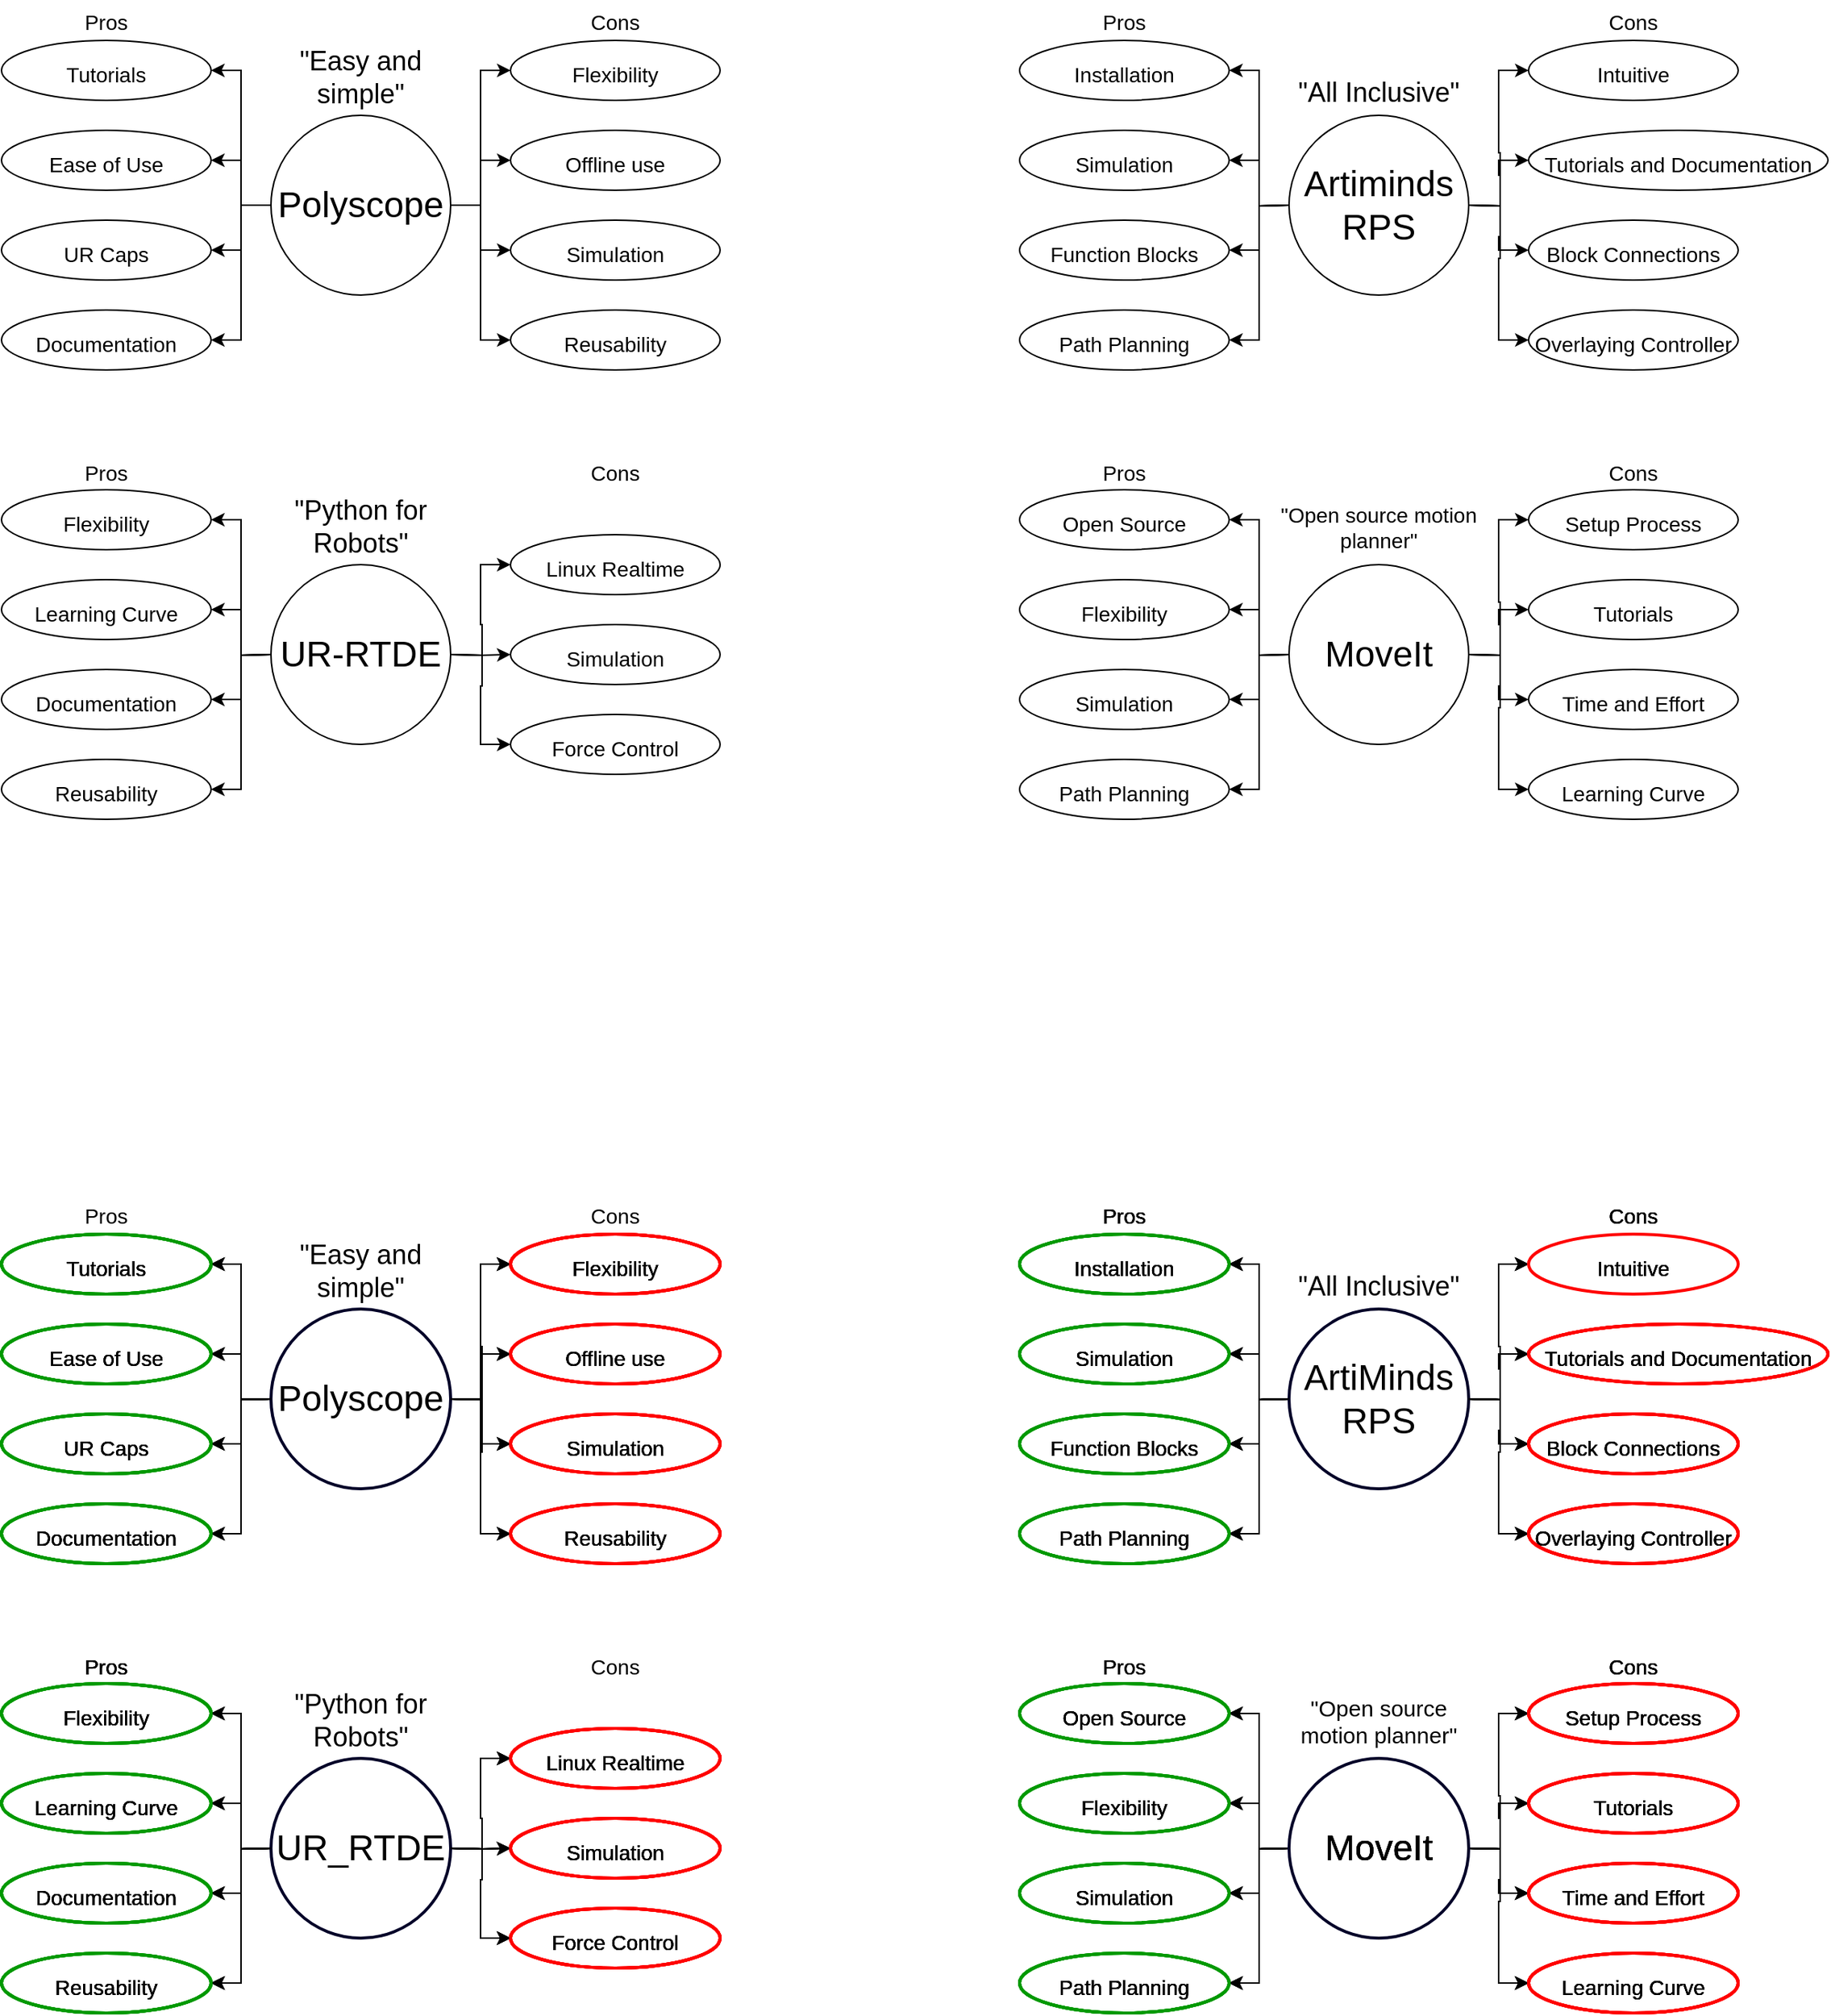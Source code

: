 <mxfile version="20.8.20" type="github">
  <diagram id="o34bLKSb2FJ5GCY2DV4U" name="Seite-1">
    <mxGraphModel dx="1562" dy="779" grid="1" gridSize="10" guides="1" tooltips="1" connect="1" arrows="1" fold="1" page="1" pageScale="1" pageWidth="3300" pageHeight="4681" math="0" shadow="0">
      <root>
        <mxCell id="0" />
        <mxCell id="1" parent="0" />
        <mxCell id="9tMe9ChNtQxmry1n6Ols-18" style="edgeStyle=orthogonalEdgeStyle;rounded=0;orthogonalLoop=1;jettySize=auto;html=1;exitX=0;exitY=0.5;exitDx=0;exitDy=0;entryX=1;entryY=0.5;entryDx=0;entryDy=0;fontSize=14;strokeColor=default;strokeWidth=1;" parent="1" source="9tMe9ChNtQxmry1n6Ols-2" target="9tMe9ChNtQxmry1n6Ols-6" edge="1">
          <mxGeometry relative="1" as="geometry" />
        </mxCell>
        <mxCell id="9tMe9ChNtQxmry1n6Ols-19" style="edgeStyle=orthogonalEdgeStyle;rounded=0;orthogonalLoop=1;jettySize=auto;html=1;exitX=0;exitY=0.5;exitDx=0;exitDy=0;entryX=1;entryY=0.5;entryDx=0;entryDy=0;fontSize=14;strokeColor=default;strokeWidth=1;" parent="1" source="9tMe9ChNtQxmry1n6Ols-2" target="9tMe9ChNtQxmry1n6Ols-8" edge="1">
          <mxGeometry relative="1" as="geometry" />
        </mxCell>
        <mxCell id="9tMe9ChNtQxmry1n6Ols-20" style="edgeStyle=orthogonalEdgeStyle;rounded=0;orthogonalLoop=1;jettySize=auto;html=1;exitX=0;exitY=0.5;exitDx=0;exitDy=0;entryX=1;entryY=0.5;entryDx=0;entryDy=0;fontSize=14;strokeColor=default;strokeWidth=1;" parent="1" source="9tMe9ChNtQxmry1n6Ols-2" target="9tMe9ChNtQxmry1n6Ols-10" edge="1">
          <mxGeometry relative="1" as="geometry" />
        </mxCell>
        <mxCell id="9tMe9ChNtQxmry1n6Ols-21" style="edgeStyle=orthogonalEdgeStyle;rounded=0;orthogonalLoop=1;jettySize=auto;html=1;exitX=0;exitY=0.5;exitDx=0;exitDy=0;entryX=1;entryY=0.5;entryDx=0;entryDy=0;fontSize=14;strokeColor=default;strokeWidth=1;" parent="1" source="9tMe9ChNtQxmry1n6Ols-2" target="9tMe9ChNtQxmry1n6Ols-11" edge="1">
          <mxGeometry relative="1" as="geometry" />
        </mxCell>
        <mxCell id="9tMe9ChNtQxmry1n6Ols-23" style="edgeStyle=orthogonalEdgeStyle;rounded=0;orthogonalLoop=1;jettySize=auto;html=1;exitX=1;exitY=0.5;exitDx=0;exitDy=0;entryX=0;entryY=0.5;entryDx=0;entryDy=0;fontSize=14;strokeColor=default;strokeWidth=1;" parent="1" source="9tMe9ChNtQxmry1n6Ols-2" target="9tMe9ChNtQxmry1n6Ols-12" edge="1">
          <mxGeometry relative="1" as="geometry" />
        </mxCell>
        <mxCell id="9tMe9ChNtQxmry1n6Ols-25" style="edgeStyle=orthogonalEdgeStyle;rounded=0;orthogonalLoop=1;jettySize=auto;html=1;exitX=1;exitY=0.5;exitDx=0;exitDy=0;entryX=0;entryY=0.5;entryDx=0;entryDy=0;fontSize=14;strokeColor=default;strokeWidth=1;" parent="1" source="9tMe9ChNtQxmry1n6Ols-2" target="9tMe9ChNtQxmry1n6Ols-14" edge="1">
          <mxGeometry relative="1" as="geometry" />
        </mxCell>
        <mxCell id="9tMe9ChNtQxmry1n6Ols-26" style="edgeStyle=orthogonalEdgeStyle;rounded=0;orthogonalLoop=1;jettySize=auto;html=1;exitX=1;exitY=0.5;exitDx=0;exitDy=0;entryX=0;entryY=0.5;entryDx=0;entryDy=0;fontSize=14;strokeColor=default;strokeWidth=1;" parent="1" source="9tMe9ChNtQxmry1n6Ols-2" target="9tMe9ChNtQxmry1n6Ols-15" edge="1">
          <mxGeometry relative="1" as="geometry" />
        </mxCell>
        <mxCell id="9tMe9ChNtQxmry1n6Ols-94" style="edgeStyle=orthogonalEdgeStyle;rounded=0;orthogonalLoop=1;jettySize=auto;html=1;exitX=1;exitY=0.5;exitDx=0;exitDy=0;entryX=0;entryY=0.5;entryDx=0;entryDy=0;fontSize=14;strokeColor=default;strokeWidth=1;" parent="1" source="9tMe9ChNtQxmry1n6Ols-2" target="9tMe9ChNtQxmry1n6Ols-93" edge="1">
          <mxGeometry relative="1" as="geometry" />
        </mxCell>
        <mxCell id="9tMe9ChNtQxmry1n6Ols-2" value="&lt;font style=&quot;font-size: 24px;&quot;&gt;Polyscope&lt;/font&gt;" style="ellipse;whiteSpace=wrap;html=1;aspect=fixed;strokeWidth=1;strokeColor=default;fillColor=none;" parent="1" vertex="1">
          <mxGeometry x="200" y="160" width="120" height="120" as="geometry" />
        </mxCell>
        <mxCell id="9tMe9ChNtQxmry1n6Ols-6" value="&lt;font style=&quot;font-size: 14px;&quot;&gt;Tutorials&lt;/font&gt;" style="ellipse;whiteSpace=wrap;html=1;fontSize=24;strokeColor=default;strokeWidth=1;fillColor=none;" parent="1" vertex="1">
          <mxGeometry x="20" y="110" width="140" height="40" as="geometry" />
        </mxCell>
        <mxCell id="9tMe9ChNtQxmry1n6Ols-8" value="&lt;font style=&quot;font-size: 14px;&quot;&gt;Ease of Use&lt;/font&gt;" style="ellipse;whiteSpace=wrap;html=1;fontSize=24;strokeColor=default;strokeWidth=1;fillColor=none;" parent="1" vertex="1">
          <mxGeometry x="20" y="170" width="140" height="40" as="geometry" />
        </mxCell>
        <mxCell id="9tMe9ChNtQxmry1n6Ols-10" value="&lt;font style=&quot;font-size: 14px;&quot;&gt;UR Caps&lt;/font&gt;" style="ellipse;whiteSpace=wrap;html=1;fontSize=24;strokeColor=default;strokeWidth=1;fillColor=none;" parent="1" vertex="1">
          <mxGeometry x="20" y="230" width="140" height="40" as="geometry" />
        </mxCell>
        <mxCell id="9tMe9ChNtQxmry1n6Ols-11" value="&lt;font style=&quot;font-size: 14px;&quot;&gt;Documentation&lt;/font&gt;" style="ellipse;whiteSpace=wrap;html=1;fontSize=24;strokeColor=default;strokeWidth=1;fillColor=none;" parent="1" vertex="1">
          <mxGeometry x="20" y="290" width="140" height="40" as="geometry" />
        </mxCell>
        <mxCell id="9tMe9ChNtQxmry1n6Ols-12" value="&lt;font style=&quot;font-size: 14px;&quot;&gt;Flexibility&lt;/font&gt;" style="ellipse;whiteSpace=wrap;html=1;fontSize=24;strokeWidth=1;strokeColor=default;fillColor=none;" parent="1" vertex="1">
          <mxGeometry x="360" y="110" width="140" height="40" as="geometry" />
        </mxCell>
        <mxCell id="9tMe9ChNtQxmry1n6Ols-14" value="&lt;span style=&quot;font-size: 14px;&quot;&gt;Offline use&lt;/span&gt;" style="ellipse;whiteSpace=wrap;html=1;fontSize=24;strokeWidth=1;strokeColor=default;fillColor=none;" parent="1" vertex="1">
          <mxGeometry x="360" y="170" width="140" height="40" as="geometry" />
        </mxCell>
        <mxCell id="9tMe9ChNtQxmry1n6Ols-15" value="&lt;font style=&quot;font-size: 14px;&quot;&gt;Simulation&lt;/font&gt;" style="ellipse;whiteSpace=wrap;html=1;fontSize=24;strokeWidth=1;strokeColor=default;fillColor=none;" parent="1" vertex="1">
          <mxGeometry x="360" y="230" width="140" height="40" as="geometry" />
        </mxCell>
        <mxCell id="9tMe9ChNtQxmry1n6Ols-28" style="edgeStyle=orthogonalEdgeStyle;rounded=0;orthogonalLoop=1;jettySize=auto;html=1;exitX=0;exitY=0.5;exitDx=0;exitDy=0;entryX=1;entryY=0.5;entryDx=0;entryDy=0;fontSize=14;strokeColor=default;strokeWidth=1;" parent="1" target="9tMe9ChNtQxmry1n6Ols-38" edge="1">
          <mxGeometry relative="1" as="geometry">
            <mxPoint x="880.0" y="520" as="sourcePoint" />
          </mxGeometry>
        </mxCell>
        <mxCell id="9tMe9ChNtQxmry1n6Ols-30" style="edgeStyle=orthogonalEdgeStyle;rounded=0;orthogonalLoop=1;jettySize=auto;html=1;exitX=0;exitY=0.5;exitDx=0;exitDy=0;entryX=1;entryY=0.5;entryDx=0;entryDy=0;fontSize=14;strokeColor=default;strokeWidth=1;" parent="1" target="9tMe9ChNtQxmry1n6Ols-40" edge="1">
          <mxGeometry relative="1" as="geometry">
            <mxPoint x="880.0" y="520" as="sourcePoint" />
          </mxGeometry>
        </mxCell>
        <mxCell id="9tMe9ChNtQxmry1n6Ols-33" style="edgeStyle=orthogonalEdgeStyle;rounded=0;orthogonalLoop=1;jettySize=auto;html=1;exitX=1;exitY=0.5;exitDx=0;exitDy=0;entryX=0;entryY=0.5;entryDx=0;entryDy=0;fontSize=14;strokeColor=default;strokeWidth=1;" parent="1" target="9tMe9ChNtQxmry1n6Ols-42" edge="1">
          <mxGeometry relative="1" as="geometry">
            <mxPoint x="1000.0" y="520" as="sourcePoint" />
          </mxGeometry>
        </mxCell>
        <mxCell id="9tMe9ChNtQxmry1n6Ols-34" style="edgeStyle=orthogonalEdgeStyle;rounded=0;orthogonalLoop=1;jettySize=auto;html=1;exitX=1;exitY=0.5;exitDx=0;exitDy=0;entryX=0;entryY=0.5;entryDx=0;entryDy=0;fontSize=14;strokeColor=default;strokeWidth=1;" parent="1" target="9tMe9ChNtQxmry1n6Ols-43" edge="1">
          <mxGeometry relative="1" as="geometry">
            <mxPoint x="1000.0" y="520" as="sourcePoint" />
          </mxGeometry>
        </mxCell>
        <mxCell id="9tMe9ChNtQxmry1n6Ols-36" style="edgeStyle=orthogonalEdgeStyle;rounded=0;orthogonalLoop=1;jettySize=auto;html=1;exitX=1;exitY=0.5;exitDx=0;exitDy=0;entryX=0;entryY=0.5;entryDx=0;entryDy=0;fontSize=14;strokeColor=default;strokeWidth=1;" parent="1" target="9tMe9ChNtQxmry1n6Ols-45" edge="1">
          <mxGeometry relative="1" as="geometry">
            <mxPoint x="1000.0" y="520" as="sourcePoint" />
          </mxGeometry>
        </mxCell>
        <mxCell id="9tMe9ChNtQxmry1n6Ols-48" style="edgeStyle=orthogonalEdgeStyle;rounded=0;orthogonalLoop=1;jettySize=auto;html=1;exitX=0;exitY=0.5;exitDx=0;exitDy=0;entryX=1;entryY=0.5;entryDx=0;entryDy=0;fontSize=14;strokeColor=default;strokeWidth=1;" parent="1" target="9tMe9ChNtQxmry1n6Ols-47" edge="1">
          <mxGeometry relative="1" as="geometry">
            <mxPoint x="880.0" y="520" as="sourcePoint" />
          </mxGeometry>
        </mxCell>
        <mxCell id="9tMe9ChNtQxmry1n6Ols-70" style="edgeStyle=orthogonalEdgeStyle;rounded=0;orthogonalLoop=1;jettySize=auto;html=1;exitX=0;exitY=0.5;exitDx=0;exitDy=0;entryX=1;entryY=0.5;entryDx=0;entryDy=0;fontSize=14;strokeColor=default;strokeWidth=1;" parent="1" target="9tMe9ChNtQxmry1n6Ols-69" edge="1">
          <mxGeometry relative="1" as="geometry">
            <mxPoint x="880.0" y="520" as="sourcePoint" />
          </mxGeometry>
        </mxCell>
        <mxCell id="9tMe9ChNtQxmry1n6Ols-72" style="edgeStyle=orthogonalEdgeStyle;rounded=0;orthogonalLoop=1;jettySize=auto;html=1;exitX=1;exitY=0.5;exitDx=0;exitDy=0;entryX=0;entryY=0.5;entryDx=0;entryDy=0;fontSize=14;strokeColor=default;strokeWidth=1;" parent="1" target="9tMe9ChNtQxmry1n6Ols-71" edge="1">
          <mxGeometry relative="1" as="geometry">
            <mxPoint x="1000.0" y="520" as="sourcePoint" />
          </mxGeometry>
        </mxCell>
        <mxCell id="9tMe9ChNtQxmry1n6Ols-38" value="&lt;font style=&quot;font-size: 14px;&quot;&gt;Open Source&lt;/font&gt;" style="ellipse;whiteSpace=wrap;html=1;fontSize=24;strokeColor=default;strokeWidth=1;fillColor=none;" parent="1" vertex="1">
          <mxGeometry x="700" y="410" width="140" height="40" as="geometry" />
        </mxCell>
        <mxCell id="9tMe9ChNtQxmry1n6Ols-40" value="&lt;font style=&quot;font-size: 14px;&quot;&gt;Flexibility&lt;/font&gt;" style="ellipse;whiteSpace=wrap;html=1;fontSize=24;strokeColor=default;strokeWidth=1;fillColor=none;" parent="1" vertex="1">
          <mxGeometry x="700" y="470" width="140" height="40" as="geometry" />
        </mxCell>
        <mxCell id="9tMe9ChNtQxmry1n6Ols-42" value="&lt;span style=&quot;font-size: 14px;&quot;&gt;Setup Process&lt;/span&gt;" style="ellipse;whiteSpace=wrap;html=1;fontSize=24;strokeWidth=1;strokeColor=default;fillColor=none;" parent="1" vertex="1">
          <mxGeometry x="1040" y="410" width="140" height="40" as="geometry" />
        </mxCell>
        <mxCell id="9tMe9ChNtQxmry1n6Ols-43" value="&lt;span style=&quot;font-size: 14px;&quot;&gt;Tutorials&lt;/span&gt;" style="ellipse;whiteSpace=wrap;html=1;fontSize=24;strokeWidth=1;strokeColor=default;fillColor=none;" parent="1" vertex="1">
          <mxGeometry x="1040" y="470" width="140" height="40" as="geometry" />
        </mxCell>
        <mxCell id="9tMe9ChNtQxmry1n6Ols-45" value="&lt;span style=&quot;font-size: 14px;&quot;&gt;Time and Effort&lt;/span&gt;" style="ellipse;whiteSpace=wrap;html=1;fontSize=24;strokeWidth=1;strokeColor=default;fillColor=none;" parent="1" vertex="1">
          <mxGeometry x="1040" y="530" width="140" height="40" as="geometry" />
        </mxCell>
        <mxCell id="9tMe9ChNtQxmry1n6Ols-47" value="&lt;font style=&quot;font-size: 14px;&quot;&gt;Simulation&lt;/font&gt;" style="ellipse;whiteSpace=wrap;html=1;fontSize=24;strokeColor=default;strokeWidth=1;fillColor=none;" parent="1" vertex="1">
          <mxGeometry x="700" y="530" width="140" height="40" as="geometry" />
        </mxCell>
        <mxCell id="9tMe9ChNtQxmry1n6Ols-50" style="edgeStyle=orthogonalEdgeStyle;rounded=0;orthogonalLoop=1;jettySize=auto;html=1;exitX=0;exitY=0.5;exitDx=0;exitDy=0;entryX=1;entryY=0.5;entryDx=0;entryDy=0;fontSize=14;strokeColor=default;strokeWidth=1;" parent="1" target="9tMe9ChNtQxmry1n6Ols-60" edge="1">
          <mxGeometry relative="1" as="geometry">
            <mxPoint x="880.0" y="220" as="sourcePoint" />
          </mxGeometry>
        </mxCell>
        <mxCell id="9tMe9ChNtQxmry1n6Ols-51" style="edgeStyle=orthogonalEdgeStyle;rounded=0;orthogonalLoop=1;jettySize=auto;html=1;exitX=0;exitY=0.5;exitDx=0;exitDy=0;entryX=1;entryY=0.5;entryDx=0;entryDy=0;fontSize=14;strokeColor=default;strokeWidth=1;" parent="1" target="9tMe9ChNtQxmry1n6Ols-61" edge="1">
          <mxGeometry relative="1" as="geometry">
            <mxPoint x="880.0" y="220" as="sourcePoint" />
          </mxGeometry>
        </mxCell>
        <mxCell id="9tMe9ChNtQxmry1n6Ols-52" style="edgeStyle=orthogonalEdgeStyle;rounded=0;orthogonalLoop=1;jettySize=auto;html=1;exitX=0;exitY=0.5;exitDx=0;exitDy=0;entryX=1;entryY=0.5;entryDx=0;entryDy=0;fontSize=14;strokeColor=default;strokeWidth=1;" parent="1" target="9tMe9ChNtQxmry1n6Ols-62" edge="1">
          <mxGeometry relative="1" as="geometry">
            <mxPoint x="880.0" y="220" as="sourcePoint" />
          </mxGeometry>
        </mxCell>
        <mxCell id="9tMe9ChNtQxmry1n6Ols-53" style="edgeStyle=orthogonalEdgeStyle;rounded=0;orthogonalLoop=1;jettySize=auto;html=1;exitX=0;exitY=0.5;exitDx=0;exitDy=0;entryX=1;entryY=0.5;entryDx=0;entryDy=0;fontSize=14;strokeColor=default;strokeWidth=1;" parent="1" target="9tMe9ChNtQxmry1n6Ols-63" edge="1">
          <mxGeometry relative="1" as="geometry">
            <mxPoint x="880.0" y="220" as="sourcePoint" />
          </mxGeometry>
        </mxCell>
        <mxCell id="9tMe9ChNtQxmry1n6Ols-55" style="edgeStyle=orthogonalEdgeStyle;rounded=0;orthogonalLoop=1;jettySize=auto;html=1;exitX=1;exitY=0.5;exitDx=0;exitDy=0;entryX=0;entryY=0.5;entryDx=0;entryDy=0;fontSize=14;strokeColor=default;strokeWidth=1;" parent="1" target="9tMe9ChNtQxmry1n6Ols-64" edge="1">
          <mxGeometry relative="1" as="geometry">
            <mxPoint x="1000.0" y="220" as="sourcePoint" />
          </mxGeometry>
        </mxCell>
        <mxCell id="9tMe9ChNtQxmry1n6Ols-56" style="edgeStyle=orthogonalEdgeStyle;rounded=0;orthogonalLoop=1;jettySize=auto;html=1;exitX=1;exitY=0.5;exitDx=0;exitDy=0;entryX=0;entryY=0.5;entryDx=0;entryDy=0;fontSize=14;strokeColor=default;strokeWidth=1;" parent="1" target="9tMe9ChNtQxmry1n6Ols-65" edge="1">
          <mxGeometry relative="1" as="geometry">
            <mxPoint x="1000.0" y="220" as="sourcePoint" />
          </mxGeometry>
        </mxCell>
        <mxCell id="9tMe9ChNtQxmry1n6Ols-57" style="edgeStyle=orthogonalEdgeStyle;rounded=0;orthogonalLoop=1;jettySize=auto;html=1;exitX=1;exitY=0.5;exitDx=0;exitDy=0;entryX=0;entryY=0.5;entryDx=0;entryDy=0;fontSize=14;strokeColor=default;strokeWidth=1;" parent="1" target="9tMe9ChNtQxmry1n6Ols-66" edge="1">
          <mxGeometry relative="1" as="geometry">
            <mxPoint x="1000.0" y="220" as="sourcePoint" />
          </mxGeometry>
        </mxCell>
        <mxCell id="9tMe9ChNtQxmry1n6Ols-58" style="edgeStyle=orthogonalEdgeStyle;rounded=0;orthogonalLoop=1;jettySize=auto;html=1;exitX=1;exitY=0.5;exitDx=0;exitDy=0;entryX=0;entryY=0.5;entryDx=0;entryDy=0;fontSize=14;strokeColor=default;strokeWidth=1;" parent="1" target="9tMe9ChNtQxmry1n6Ols-67" edge="1">
          <mxGeometry relative="1" as="geometry">
            <mxPoint x="1000.0" y="220" as="sourcePoint" />
          </mxGeometry>
        </mxCell>
        <mxCell id="9tMe9ChNtQxmry1n6Ols-60" value="&lt;span style=&quot;font-size: 14px;&quot;&gt;Installation&lt;/span&gt;" style="ellipse;whiteSpace=wrap;html=1;fontSize=24;strokeColor=default;strokeWidth=1;fillColor=none;" parent="1" vertex="1">
          <mxGeometry x="700" y="110" width="140" height="40" as="geometry" />
        </mxCell>
        <mxCell id="9tMe9ChNtQxmry1n6Ols-61" value="&lt;font style=&quot;font-size: 14px;&quot;&gt;Simulation&lt;/font&gt;" style="ellipse;whiteSpace=wrap;html=1;fontSize=24;strokeColor=default;strokeWidth=1;fillColor=none;" parent="1" vertex="1">
          <mxGeometry x="700" y="170" width="140" height="40" as="geometry" />
        </mxCell>
        <mxCell id="9tMe9ChNtQxmry1n6Ols-62" value="&lt;font style=&quot;font-size: 14px;&quot;&gt;Function Blocks&lt;/font&gt;" style="ellipse;whiteSpace=wrap;html=1;fontSize=24;strokeColor=default;strokeWidth=1;fillColor=none;" parent="1" vertex="1">
          <mxGeometry x="700" y="230" width="140" height="40" as="geometry" />
        </mxCell>
        <mxCell id="9tMe9ChNtQxmry1n6Ols-63" value="&lt;font style=&quot;font-size: 14px;&quot;&gt;Path Planning&lt;/font&gt;" style="ellipse;whiteSpace=wrap;html=1;fontSize=24;strokeColor=default;strokeWidth=1;fillColor=none;" parent="1" vertex="1">
          <mxGeometry x="700" y="290" width="140" height="40" as="geometry" />
        </mxCell>
        <mxCell id="9tMe9ChNtQxmry1n6Ols-64" value="&lt;font style=&quot;font-size: 14px;&quot;&gt;Intuitive&lt;/font&gt;" style="ellipse;whiteSpace=wrap;html=1;fontSize=24;strokeWidth=1;strokeColor=default;fillColor=none;" parent="1" vertex="1">
          <mxGeometry x="1040" y="110" width="140" height="40" as="geometry" />
        </mxCell>
        <mxCell id="9tMe9ChNtQxmry1n6Ols-65" value="&lt;span style=&quot;font-size: 14px;&quot;&gt;Tutorials and Documentation&lt;/span&gt;" style="ellipse;whiteSpace=wrap;html=1;fontSize=24;strokeWidth=1;strokeColor=default;fillColor=none;" parent="1" vertex="1">
          <mxGeometry x="1040" y="170" width="200" height="40" as="geometry" />
        </mxCell>
        <mxCell id="9tMe9ChNtQxmry1n6Ols-66" value="&lt;span style=&quot;font-size: 14px;&quot;&gt;Block Connections&lt;/span&gt;" style="ellipse;whiteSpace=wrap;html=1;fontSize=24;strokeWidth=1;strokeColor=default;fillColor=none;" parent="1" vertex="1">
          <mxGeometry x="1040" y="230" width="140" height="40" as="geometry" />
        </mxCell>
        <mxCell id="9tMe9ChNtQxmry1n6Ols-67" value="&lt;font style=&quot;font-size: 14px;&quot;&gt;Overlaying Controller&lt;/font&gt;" style="ellipse;whiteSpace=wrap;html=1;fontSize=24;strokeWidth=1;strokeColor=default;fillColor=none;" parent="1" vertex="1">
          <mxGeometry x="1040" y="290" width="140" height="40" as="geometry" />
        </mxCell>
        <mxCell id="9tMe9ChNtQxmry1n6Ols-69" value="&lt;font style=&quot;font-size: 14px;&quot;&gt;Path Planning&lt;/font&gt;" style="ellipse;whiteSpace=wrap;html=1;fontSize=24;strokeColor=default;strokeWidth=1;fillColor=none;" parent="1" vertex="1">
          <mxGeometry x="700" y="590" width="140" height="40" as="geometry" />
        </mxCell>
        <mxCell id="9tMe9ChNtQxmry1n6Ols-71" value="&lt;span style=&quot;font-size: 14px;&quot;&gt;Learning Curve&lt;/span&gt;" style="ellipse;whiteSpace=wrap;html=1;fontSize=24;strokeWidth=1;strokeColor=default;fillColor=none;" parent="1" vertex="1">
          <mxGeometry x="1040" y="590" width="140" height="40" as="geometry" />
        </mxCell>
        <mxCell id="9tMe9ChNtQxmry1n6Ols-74" style="edgeStyle=orthogonalEdgeStyle;rounded=0;orthogonalLoop=1;jettySize=auto;html=1;exitX=0;exitY=0.5;exitDx=0;exitDy=0;entryX=1;entryY=0.5;entryDx=0;entryDy=0;fontSize=14;strokeColor=default;strokeWidth=1;" parent="1" target="9tMe9ChNtQxmry1n6Ols-84" edge="1">
          <mxGeometry relative="1" as="geometry">
            <mxPoint x="200.0" y="520" as="sourcePoint" />
          </mxGeometry>
        </mxCell>
        <mxCell id="9tMe9ChNtQxmry1n6Ols-75" style="edgeStyle=orthogonalEdgeStyle;rounded=0;orthogonalLoop=1;jettySize=auto;html=1;exitX=0;exitY=0.5;exitDx=0;exitDy=0;entryX=1;entryY=0.5;entryDx=0;entryDy=0;fontSize=14;strokeColor=default;strokeWidth=1;" parent="1" target="9tMe9ChNtQxmry1n6Ols-85" edge="1">
          <mxGeometry relative="1" as="geometry">
            <mxPoint x="200.0" y="520" as="sourcePoint" />
          </mxGeometry>
        </mxCell>
        <mxCell id="9tMe9ChNtQxmry1n6Ols-76" style="edgeStyle=orthogonalEdgeStyle;rounded=0;orthogonalLoop=1;jettySize=auto;html=1;exitX=0;exitY=0.5;exitDx=0;exitDy=0;entryX=1;entryY=0.5;entryDx=0;entryDy=0;fontSize=14;strokeColor=default;strokeWidth=1;" parent="1" target="9tMe9ChNtQxmry1n6Ols-86" edge="1">
          <mxGeometry relative="1" as="geometry">
            <mxPoint x="200.0" y="520" as="sourcePoint" />
          </mxGeometry>
        </mxCell>
        <mxCell id="9tMe9ChNtQxmry1n6Ols-79" style="edgeStyle=orthogonalEdgeStyle;rounded=0;orthogonalLoop=1;jettySize=auto;html=1;exitX=1;exitY=0.5;exitDx=0;exitDy=0;entryX=0;entryY=0.5;entryDx=0;entryDy=0;fontSize=14;strokeColor=default;strokeWidth=1;" parent="1" target="9tMe9ChNtQxmry1n6Ols-88" edge="1">
          <mxGeometry relative="1" as="geometry">
            <mxPoint x="320.0" y="520" as="sourcePoint" />
          </mxGeometry>
        </mxCell>
        <mxCell id="9tMe9ChNtQxmry1n6Ols-80" style="edgeStyle=orthogonalEdgeStyle;rounded=0;orthogonalLoop=1;jettySize=auto;html=1;exitX=1;exitY=0.5;exitDx=0;exitDy=0;entryX=0;entryY=0.5;entryDx=0;entryDy=0;fontSize=14;strokeColor=default;strokeWidth=1;" parent="1" target="9tMe9ChNtQxmry1n6Ols-89" edge="1">
          <mxGeometry relative="1" as="geometry">
            <mxPoint x="320.0" y="520" as="sourcePoint" />
          </mxGeometry>
        </mxCell>
        <mxCell id="9tMe9ChNtQxmry1n6Ols-81" style="edgeStyle=orthogonalEdgeStyle;rounded=0;orthogonalLoop=1;jettySize=auto;html=1;exitX=1;exitY=0.5;exitDx=0;exitDy=0;entryX=0;entryY=0.5;entryDx=0;entryDy=0;fontSize=14;strokeColor=default;strokeWidth=1;" parent="1" target="9tMe9ChNtQxmry1n6Ols-90" edge="1">
          <mxGeometry relative="1" as="geometry">
            <mxPoint x="320.0" y="520" as="sourcePoint" />
          </mxGeometry>
        </mxCell>
        <mxCell id="9tMe9ChNtQxmry1n6Ols-96" style="edgeStyle=orthogonalEdgeStyle;rounded=0;orthogonalLoop=1;jettySize=auto;html=1;exitX=0;exitY=0.5;exitDx=0;exitDy=0;entryX=1;entryY=0.5;entryDx=0;entryDy=0;fontSize=14;strokeColor=default;strokeWidth=1;" parent="1" target="9tMe9ChNtQxmry1n6Ols-95" edge="1">
          <mxGeometry relative="1" as="geometry">
            <mxPoint x="200.0" y="520" as="sourcePoint" />
          </mxGeometry>
        </mxCell>
        <mxCell id="9tMe9ChNtQxmry1n6Ols-84" value="&lt;font style=&quot;font-size: 14px;&quot;&gt;Flexibility&lt;/font&gt;" style="ellipse;whiteSpace=wrap;html=1;fontSize=24;strokeColor=default;strokeWidth=1;fillColor=none;" parent="1" vertex="1">
          <mxGeometry x="20" y="410" width="140" height="40" as="geometry" />
        </mxCell>
        <mxCell id="9tMe9ChNtQxmry1n6Ols-85" value="&lt;font style=&quot;font-size: 14px;&quot;&gt;Learning Curve&lt;/font&gt;" style="ellipse;whiteSpace=wrap;html=1;fontSize=24;strokeColor=default;strokeWidth=1;fillColor=none;" parent="1" vertex="1">
          <mxGeometry x="20" y="470" width="140" height="40" as="geometry" />
        </mxCell>
        <mxCell id="9tMe9ChNtQxmry1n6Ols-86" value="&lt;font style=&quot;font-size: 14px;&quot;&gt;Documentation&lt;/font&gt;" style="ellipse;whiteSpace=wrap;html=1;fontSize=24;strokeColor=default;strokeWidth=1;fillColor=none;" parent="1" vertex="1">
          <mxGeometry x="20" y="530" width="140" height="40" as="geometry" />
        </mxCell>
        <mxCell id="9tMe9ChNtQxmry1n6Ols-88" value="&lt;font style=&quot;font-size: 14px;&quot;&gt;Linux Realtime&lt;br&gt;&lt;/font&gt;" style="ellipse;whiteSpace=wrap;html=1;fontSize=24;strokeWidth=1;strokeColor=default;fillColor=none;" parent="1" vertex="1">
          <mxGeometry x="360" y="440" width="140" height="40" as="geometry" />
        </mxCell>
        <mxCell id="9tMe9ChNtQxmry1n6Ols-89" value="&lt;span style=&quot;font-size: 14px;&quot;&gt;Simulation&lt;/span&gt;" style="ellipse;whiteSpace=wrap;html=1;fontSize=24;strokeWidth=1;strokeColor=default;fillColor=none;" parent="1" vertex="1">
          <mxGeometry x="360" y="500" width="140" height="40" as="geometry" />
        </mxCell>
        <mxCell id="9tMe9ChNtQxmry1n6Ols-90" value="&lt;span style=&quot;font-size: 14px;&quot;&gt;Force Control&lt;/span&gt;" style="ellipse;whiteSpace=wrap;html=1;fontSize=24;strokeWidth=1;strokeColor=default;fillColor=none;" parent="1" vertex="1">
          <mxGeometry x="360" y="560" width="140" height="40" as="geometry" />
        </mxCell>
        <mxCell id="9tMe9ChNtQxmry1n6Ols-93" value="&lt;font style=&quot;font-size: 14px;&quot;&gt;Reusability&lt;/font&gt;" style="ellipse;whiteSpace=wrap;html=1;fontSize=24;strokeWidth=1;strokeColor=default;fillColor=none;" parent="1" vertex="1">
          <mxGeometry x="360" y="290" width="140" height="40" as="geometry" />
        </mxCell>
        <mxCell id="9tMe9ChNtQxmry1n6Ols-95" value="&lt;span style=&quot;font-size: 14px;&quot;&gt;Reusability&lt;/span&gt;" style="ellipse;whiteSpace=wrap;html=1;fontSize=24;strokeColor=default;strokeWidth=1;fillColor=none;" parent="1" vertex="1">
          <mxGeometry x="20" y="590" width="140" height="40" as="geometry" />
        </mxCell>
        <mxCell id="9tMe9ChNtQxmry1n6Ols-101" value="&lt;font style=&quot;font-size: 24px;&quot;&gt;Artiminds RPS&lt;br&gt;&lt;/font&gt;" style="ellipse;whiteSpace=wrap;html=1;aspect=fixed;strokeWidth=1;strokeColor=default;fillColor=none;" parent="1" vertex="1">
          <mxGeometry x="880" y="160" width="120" height="120" as="geometry" />
        </mxCell>
        <mxCell id="9tMe9ChNtQxmry1n6Ols-102" value="&lt;font style=&quot;font-size: 24px;&quot;&gt;UR-RTDE&lt;/font&gt;" style="ellipse;whiteSpace=wrap;html=1;aspect=fixed;strokeWidth=1;strokeColor=default;fillColor=none;" parent="1" vertex="1">
          <mxGeometry x="200" y="460" width="120" height="120" as="geometry" />
        </mxCell>
        <mxCell id="9tMe9ChNtQxmry1n6Ols-103" value="&lt;font style=&quot;font-size: 24px;&quot;&gt;MoveIt&lt;/font&gt;" style="ellipse;whiteSpace=wrap;html=1;aspect=fixed;strokeWidth=1;strokeColor=default;fillColor=none;" parent="1" vertex="1">
          <mxGeometry x="880" y="460" width="120" height="120" as="geometry" />
        </mxCell>
        <mxCell id="9tMe9ChNtQxmry1n6Ols-104" value="&lt;div&gt;Pros&lt;/div&gt;" style="text;html=1;strokeColor=none;fillColor=none;align=center;verticalAlign=middle;whiteSpace=wrap;rounded=0;strokeWidth=1;fontSize=14;" parent="1" vertex="1">
          <mxGeometry x="55" y="83" width="70" height="30" as="geometry" />
        </mxCell>
        <mxCell id="9tMe9ChNtQxmry1n6Ols-105" value="&lt;font style=&quot;font-size: 18px;&quot;&gt;&quot;All Inclusive&quot;&lt;/font&gt;" style="text;html=1;strokeColor=none;fillColor=none;align=center;verticalAlign=middle;whiteSpace=wrap;rounded=0;strokeWidth=1;fontSize=14;" parent="1" vertex="1">
          <mxGeometry x="870" y="130" width="140" height="30" as="geometry" />
        </mxCell>
        <mxCell id="9tMe9ChNtQxmry1n6Ols-106" value="&quot;Open source motion planner&quot;" style="text;html=1;strokeColor=none;fillColor=none;align=center;verticalAlign=middle;whiteSpace=wrap;rounded=0;strokeWidth=1;fontSize=14;" parent="1" vertex="1">
          <mxGeometry x="870" y="420" width="140" height="30" as="geometry" />
        </mxCell>
        <mxCell id="9tMe9ChNtQxmry1n6Ols-107" value="&lt;font style=&quot;font-size: 18px;&quot;&gt;&quot;Python for Robots&quot;&lt;/font&gt;" style="text;html=1;strokeColor=none;fillColor=none;align=center;verticalAlign=middle;whiteSpace=wrap;rounded=0;strokeWidth=1;fontSize=14;" parent="1" vertex="1">
          <mxGeometry x="190" y="420" width="140" height="30" as="geometry" />
        </mxCell>
        <mxCell id="MCZ0V63Wtdz7rVq8YFm1-1" value="&lt;font style=&quot;font-size: 18px;&quot;&gt;&quot;Easy and simple&quot;&lt;/font&gt;" style="text;html=1;strokeColor=none;fillColor=none;align=center;verticalAlign=middle;whiteSpace=wrap;rounded=0;strokeWidth=1;fontSize=14;" parent="1" vertex="1">
          <mxGeometry x="190" y="120" width="140" height="30" as="geometry" />
        </mxCell>
        <mxCell id="MCZ0V63Wtdz7rVq8YFm1-2" value="Cons" style="text;html=1;strokeColor=none;fillColor=none;align=center;verticalAlign=middle;whiteSpace=wrap;rounded=0;strokeWidth=1;fontSize=14;" parent="1" vertex="1">
          <mxGeometry x="395" y="83" width="70" height="30" as="geometry" />
        </mxCell>
        <mxCell id="MCZ0V63Wtdz7rVq8YFm1-3" value="&lt;div&gt;Pros&lt;/div&gt;" style="text;html=1;strokeColor=none;fillColor=none;align=center;verticalAlign=middle;whiteSpace=wrap;rounded=0;strokeWidth=1;fontSize=14;" parent="1" vertex="1">
          <mxGeometry x="55" y="384" width="70" height="30" as="geometry" />
        </mxCell>
        <mxCell id="MCZ0V63Wtdz7rVq8YFm1-4" value="Cons" style="text;html=1;strokeColor=none;fillColor=none;align=center;verticalAlign=middle;whiteSpace=wrap;rounded=0;strokeWidth=1;fontSize=14;" parent="1" vertex="1">
          <mxGeometry x="395" y="384" width="70" height="30" as="geometry" />
        </mxCell>
        <mxCell id="MCZ0V63Wtdz7rVq8YFm1-5" value="&lt;div&gt;Pros&lt;/div&gt;" style="text;html=1;strokeColor=none;fillColor=none;align=center;verticalAlign=middle;whiteSpace=wrap;rounded=0;strokeWidth=1;fontSize=14;" parent="1" vertex="1">
          <mxGeometry x="735" y="83" width="70" height="30" as="geometry" />
        </mxCell>
        <mxCell id="MCZ0V63Wtdz7rVq8YFm1-6" value="Cons" style="text;html=1;strokeColor=none;fillColor=none;align=center;verticalAlign=middle;whiteSpace=wrap;rounded=0;strokeWidth=1;fontSize=14;" parent="1" vertex="1">
          <mxGeometry x="1075" y="83" width="70" height="30" as="geometry" />
        </mxCell>
        <mxCell id="MCZ0V63Wtdz7rVq8YFm1-7" value="&lt;div&gt;Pros&lt;/div&gt;" style="text;html=1;strokeColor=none;fillColor=none;align=center;verticalAlign=middle;whiteSpace=wrap;rounded=0;strokeWidth=1;fontSize=14;" parent="1" vertex="1">
          <mxGeometry x="735" y="384" width="70" height="30" as="geometry" />
        </mxCell>
        <mxCell id="MCZ0V63Wtdz7rVq8YFm1-8" value="Cons" style="text;html=1;strokeColor=none;fillColor=none;align=center;verticalAlign=middle;whiteSpace=wrap;rounded=0;strokeWidth=1;fontSize=14;" parent="1" vertex="1">
          <mxGeometry x="1075" y="384" width="70" height="30" as="geometry" />
        </mxCell>
        <mxCell id="2p60xbIxFM2p3776a2ci-1" style="edgeStyle=orthogonalEdgeStyle;rounded=0;orthogonalLoop=1;jettySize=auto;html=1;exitX=0;exitY=0.5;exitDx=0;exitDy=0;entryX=1;entryY=0.5;entryDx=0;entryDy=0;fontSize=14;strokeColor=default;strokeWidth=1;" parent="1" source="2p60xbIxFM2p3776a2ci-9" target="2p60xbIxFM2p3776a2ci-10" edge="1">
          <mxGeometry relative="1" as="geometry" />
        </mxCell>
        <mxCell id="2p60xbIxFM2p3776a2ci-2" style="edgeStyle=orthogonalEdgeStyle;rounded=0;orthogonalLoop=1;jettySize=auto;html=1;exitX=0;exitY=0.5;exitDx=0;exitDy=0;entryX=1;entryY=0.5;entryDx=0;entryDy=0;fontSize=14;strokeColor=default;strokeWidth=1;" parent="1" source="2p60xbIxFM2p3776a2ci-9" target="2p60xbIxFM2p3776a2ci-11" edge="1">
          <mxGeometry relative="1" as="geometry" />
        </mxCell>
        <mxCell id="2p60xbIxFM2p3776a2ci-3" style="edgeStyle=orthogonalEdgeStyle;rounded=0;orthogonalLoop=1;jettySize=auto;html=1;exitX=0;exitY=0.5;exitDx=0;exitDy=0;entryX=1;entryY=0.5;entryDx=0;entryDy=0;fontSize=14;strokeColor=default;strokeWidth=1;" parent="1" source="2p60xbIxFM2p3776a2ci-9" target="2p60xbIxFM2p3776a2ci-12" edge="1">
          <mxGeometry relative="1" as="geometry" />
        </mxCell>
        <mxCell id="2p60xbIxFM2p3776a2ci-4" style="edgeStyle=orthogonalEdgeStyle;rounded=0;orthogonalLoop=1;jettySize=auto;html=1;exitX=0;exitY=0.5;exitDx=0;exitDy=0;entryX=1;entryY=0.5;entryDx=0;entryDy=0;fontSize=14;strokeColor=default;strokeWidth=1;" parent="1" source="2p60xbIxFM2p3776a2ci-9" target="2p60xbIxFM2p3776a2ci-13" edge="1">
          <mxGeometry relative="1" as="geometry" />
        </mxCell>
        <mxCell id="2p60xbIxFM2p3776a2ci-5" style="edgeStyle=orthogonalEdgeStyle;rounded=0;orthogonalLoop=1;jettySize=auto;html=1;exitX=1;exitY=0.5;exitDx=0;exitDy=0;entryX=0;entryY=0.5;entryDx=0;entryDy=0;fontSize=14;strokeColor=default;strokeWidth=1;" parent="1" source="2p60xbIxFM2p3776a2ci-9" target="2p60xbIxFM2p3776a2ci-14" edge="1">
          <mxGeometry relative="1" as="geometry" />
        </mxCell>
        <mxCell id="2p60xbIxFM2p3776a2ci-6" style="edgeStyle=orthogonalEdgeStyle;rounded=0;orthogonalLoop=1;jettySize=auto;html=1;exitX=1;exitY=0.5;exitDx=0;exitDy=0;entryX=0;entryY=0.5;entryDx=0;entryDy=0;fontSize=14;strokeColor=default;strokeWidth=1;" parent="1" source="2p60xbIxFM2p3776a2ci-9" target="2p60xbIxFM2p3776a2ci-15" edge="1">
          <mxGeometry relative="1" as="geometry" />
        </mxCell>
        <mxCell id="2p60xbIxFM2p3776a2ci-7" style="edgeStyle=orthogonalEdgeStyle;rounded=0;orthogonalLoop=1;jettySize=auto;html=1;exitX=1;exitY=0.5;exitDx=0;exitDy=0;entryX=0;entryY=0.5;entryDx=0;entryDy=0;fontSize=14;strokeColor=default;strokeWidth=1;" parent="1" source="2p60xbIxFM2p3776a2ci-9" target="2p60xbIxFM2p3776a2ci-16" edge="1">
          <mxGeometry relative="1" as="geometry" />
        </mxCell>
        <mxCell id="2p60xbIxFM2p3776a2ci-8" style="edgeStyle=orthogonalEdgeStyle;rounded=0;orthogonalLoop=1;jettySize=auto;html=1;exitX=1;exitY=0.5;exitDx=0;exitDy=0;entryX=0;entryY=0.5;entryDx=0;entryDy=0;fontSize=14;strokeColor=default;strokeWidth=1;" parent="1" source="2p60xbIxFM2p3776a2ci-9" target="2p60xbIxFM2p3776a2ci-62" edge="1">
          <mxGeometry relative="1" as="geometry" />
        </mxCell>
        <mxCell id="2p60xbIxFM2p3776a2ci-9" value="&lt;font style=&quot;font-size: 24px;&quot;&gt;Polyscope&lt;/font&gt;" style="ellipse;whiteSpace=wrap;html=1;aspect=fixed;strokeWidth=2;strokeColor=#010028;fillColor=none;" parent="1" vertex="1">
          <mxGeometry x="200" y="957" width="120" height="120" as="geometry" />
        </mxCell>
        <mxCell id="2p60xbIxFM2p3776a2ci-10" value="&lt;font style=&quot;font-size: 14px;&quot;&gt;Tutorials&lt;/font&gt;" style="ellipse;whiteSpace=wrap;html=1;fontSize=24;strokeColor=#009900;strokeWidth=2;fillColor=none;" parent="1" vertex="1">
          <mxGeometry x="20" y="907" width="140" height="40" as="geometry" />
        </mxCell>
        <mxCell id="2p60xbIxFM2p3776a2ci-11" value="&lt;font style=&quot;font-size: 14px;&quot;&gt;Ease of Use&lt;/font&gt;" style="ellipse;whiteSpace=wrap;html=1;fontSize=24;strokeColor=#009900;strokeWidth=2;fillColor=none;" parent="1" vertex="1">
          <mxGeometry x="20" y="967" width="140" height="40" as="geometry" />
        </mxCell>
        <mxCell id="2p60xbIxFM2p3776a2ci-12" value="&lt;font style=&quot;font-size: 14px;&quot;&gt;UR Caps&lt;/font&gt;" style="ellipse;whiteSpace=wrap;html=1;fontSize=24;strokeColor=#009900;strokeWidth=2;fillColor=none;" parent="1" vertex="1">
          <mxGeometry x="20" y="1027" width="140" height="40" as="geometry" />
        </mxCell>
        <mxCell id="2p60xbIxFM2p3776a2ci-13" value="&lt;font style=&quot;font-size: 14px;&quot;&gt;Documentation&lt;/font&gt;" style="ellipse;whiteSpace=wrap;html=1;fontSize=24;strokeColor=#009900;strokeWidth=2;fillColor=none;" parent="1" vertex="1">
          <mxGeometry x="20" y="1087" width="140" height="40" as="geometry" />
        </mxCell>
        <mxCell id="2p60xbIxFM2p3776a2ci-14" value="&lt;font style=&quot;font-size: 14px;&quot;&gt;Flexibility&lt;/font&gt;" style="ellipse;whiteSpace=wrap;html=1;fontSize=24;strokeWidth=2;strokeColor=#FF0000;fillColor=none;" parent="1" vertex="1">
          <mxGeometry x="360" y="907" width="140" height="40" as="geometry" />
        </mxCell>
        <mxCell id="2p60xbIxFM2p3776a2ci-15" value="&lt;span style=&quot;font-size: 14px;&quot;&gt;Offline use&lt;/span&gt;" style="ellipse;whiteSpace=wrap;html=1;fontSize=24;strokeWidth=2;strokeColor=#FF0000;fillColor=none;" parent="1" vertex="1">
          <mxGeometry x="360" y="967" width="140" height="40" as="geometry" />
        </mxCell>
        <mxCell id="2p60xbIxFM2p3776a2ci-16" value="&lt;font style=&quot;font-size: 14px;&quot;&gt;Simulation&lt;/font&gt;" style="ellipse;whiteSpace=wrap;html=1;fontSize=24;strokeWidth=2;strokeColor=#FF0000;fillColor=none;" parent="1" vertex="1">
          <mxGeometry x="360" y="1027" width="140" height="40" as="geometry" />
        </mxCell>
        <mxCell id="2p60xbIxFM2p3776a2ci-17" style="edgeStyle=orthogonalEdgeStyle;rounded=0;orthogonalLoop=1;jettySize=auto;html=1;exitX=0;exitY=0.5;exitDx=0;exitDy=0;entryX=1;entryY=0.5;entryDx=0;entryDy=0;fontSize=14;strokeColor=default;strokeWidth=1;" parent="1" target="2p60xbIxFM2p3776a2ci-25" edge="1">
          <mxGeometry relative="1" as="geometry">
            <mxPoint x="880.0" y="1317" as="sourcePoint" />
          </mxGeometry>
        </mxCell>
        <mxCell id="2p60xbIxFM2p3776a2ci-18" style="edgeStyle=orthogonalEdgeStyle;rounded=0;orthogonalLoop=1;jettySize=auto;html=1;exitX=0;exitY=0.5;exitDx=0;exitDy=0;entryX=1;entryY=0.5;entryDx=0;entryDy=0;fontSize=14;strokeColor=default;strokeWidth=1;" parent="1" target="2p60xbIxFM2p3776a2ci-26" edge="1">
          <mxGeometry relative="1" as="geometry">
            <mxPoint x="880.0" y="1317" as="sourcePoint" />
          </mxGeometry>
        </mxCell>
        <mxCell id="2p60xbIxFM2p3776a2ci-19" style="edgeStyle=orthogonalEdgeStyle;rounded=0;orthogonalLoop=1;jettySize=auto;html=1;exitX=1;exitY=0.5;exitDx=0;exitDy=0;entryX=0;entryY=0.5;entryDx=0;entryDy=0;fontSize=14;strokeColor=default;strokeWidth=1;" parent="1" target="2p60xbIxFM2p3776a2ci-27" edge="1">
          <mxGeometry relative="1" as="geometry">
            <mxPoint x="1000.0" y="1317" as="sourcePoint" />
          </mxGeometry>
        </mxCell>
        <mxCell id="2p60xbIxFM2p3776a2ci-20" style="edgeStyle=orthogonalEdgeStyle;rounded=0;orthogonalLoop=1;jettySize=auto;html=1;exitX=1;exitY=0.5;exitDx=0;exitDy=0;entryX=0;entryY=0.5;entryDx=0;entryDy=0;fontSize=14;strokeColor=default;strokeWidth=1;" parent="1" target="2p60xbIxFM2p3776a2ci-28" edge="1">
          <mxGeometry relative="1" as="geometry">
            <mxPoint x="1000.0" y="1317" as="sourcePoint" />
          </mxGeometry>
        </mxCell>
        <mxCell id="2p60xbIxFM2p3776a2ci-21" style="edgeStyle=orthogonalEdgeStyle;rounded=0;orthogonalLoop=1;jettySize=auto;html=1;exitX=1;exitY=0.5;exitDx=0;exitDy=0;entryX=0;entryY=0.5;entryDx=0;entryDy=0;fontSize=14;strokeColor=default;strokeWidth=1;" parent="1" target="2p60xbIxFM2p3776a2ci-29" edge="1">
          <mxGeometry relative="1" as="geometry">
            <mxPoint x="1000.0" y="1317" as="sourcePoint" />
          </mxGeometry>
        </mxCell>
        <mxCell id="2p60xbIxFM2p3776a2ci-22" style="edgeStyle=orthogonalEdgeStyle;rounded=0;orthogonalLoop=1;jettySize=auto;html=1;exitX=0;exitY=0.5;exitDx=0;exitDy=0;entryX=1;entryY=0.5;entryDx=0;entryDy=0;fontSize=14;strokeColor=default;strokeWidth=1;" parent="1" target="2p60xbIxFM2p3776a2ci-30" edge="1">
          <mxGeometry relative="1" as="geometry">
            <mxPoint x="880.0" y="1317" as="sourcePoint" />
          </mxGeometry>
        </mxCell>
        <mxCell id="2p60xbIxFM2p3776a2ci-23" style="edgeStyle=orthogonalEdgeStyle;rounded=0;orthogonalLoop=1;jettySize=auto;html=1;exitX=0;exitY=0.5;exitDx=0;exitDy=0;entryX=1;entryY=0.5;entryDx=0;entryDy=0;fontSize=14;strokeColor=default;strokeWidth=1;" parent="1" target="2p60xbIxFM2p3776a2ci-47" edge="1">
          <mxGeometry relative="1" as="geometry">
            <mxPoint x="880.0" y="1317" as="sourcePoint" />
          </mxGeometry>
        </mxCell>
        <mxCell id="2p60xbIxFM2p3776a2ci-24" style="edgeStyle=orthogonalEdgeStyle;rounded=0;orthogonalLoop=1;jettySize=auto;html=1;exitX=1;exitY=0.5;exitDx=0;exitDy=0;entryX=0;entryY=0.5;entryDx=0;entryDy=0;fontSize=14;strokeColor=default;strokeWidth=1;" parent="1" target="2p60xbIxFM2p3776a2ci-48" edge="1">
          <mxGeometry relative="1" as="geometry">
            <mxPoint x="1000.0" y="1317" as="sourcePoint" />
          </mxGeometry>
        </mxCell>
        <mxCell id="2p60xbIxFM2p3776a2ci-25" value="&lt;font style=&quot;font-size: 14px;&quot;&gt;Open Source&lt;/font&gt;" style="ellipse;whiteSpace=wrap;html=1;fontSize=24;strokeColor=#009900;strokeWidth=2;fillColor=none;" parent="1" vertex="1">
          <mxGeometry x="700" y="1207" width="140" height="40" as="geometry" />
        </mxCell>
        <mxCell id="2p60xbIxFM2p3776a2ci-26" value="&lt;font style=&quot;font-size: 14px;&quot;&gt;Flexibility&lt;/font&gt;" style="ellipse;whiteSpace=wrap;html=1;fontSize=24;strokeColor=#009900;strokeWidth=2;fillColor=none;" parent="1" vertex="1">
          <mxGeometry x="700" y="1267" width="140" height="40" as="geometry" />
        </mxCell>
        <mxCell id="2p60xbIxFM2p3776a2ci-27" value="&lt;span style=&quot;font-size: 14px;&quot;&gt;Setup Process&lt;/span&gt;" style="ellipse;whiteSpace=wrap;html=1;fontSize=24;strokeWidth=2;strokeColor=#FF0000;fillColor=none;" parent="1" vertex="1">
          <mxGeometry x="1040" y="1207" width="140" height="40" as="geometry" />
        </mxCell>
        <mxCell id="2p60xbIxFM2p3776a2ci-28" value="&lt;span style=&quot;font-size: 14px;&quot;&gt;Tutorials&lt;/span&gt;" style="ellipse;whiteSpace=wrap;html=1;fontSize=24;strokeWidth=2;strokeColor=#FF0000;fillColor=none;" parent="1" vertex="1">
          <mxGeometry x="1040" y="1267" width="140" height="40" as="geometry" />
        </mxCell>
        <mxCell id="2p60xbIxFM2p3776a2ci-29" value="&lt;span style=&quot;font-size: 14px;&quot;&gt;Time and Effort&lt;/span&gt;" style="ellipse;whiteSpace=wrap;html=1;fontSize=24;strokeWidth=2;strokeColor=#FF0000;fillColor=none;" parent="1" vertex="1">
          <mxGeometry x="1040" y="1327" width="140" height="40" as="geometry" />
        </mxCell>
        <mxCell id="2p60xbIxFM2p3776a2ci-30" value="&lt;font style=&quot;font-size: 14px;&quot;&gt;Simulation&lt;/font&gt;" style="ellipse;whiteSpace=wrap;html=1;fontSize=24;strokeColor=#009900;strokeWidth=2;fillColor=none;" parent="1" vertex="1">
          <mxGeometry x="700" y="1327" width="140" height="40" as="geometry" />
        </mxCell>
        <mxCell id="2p60xbIxFM2p3776a2ci-31" style="edgeStyle=orthogonalEdgeStyle;rounded=0;orthogonalLoop=1;jettySize=auto;html=1;exitX=0;exitY=0.5;exitDx=0;exitDy=0;entryX=1;entryY=0.5;entryDx=0;entryDy=0;fontSize=14;strokeColor=default;strokeWidth=1;" parent="1" target="2p60xbIxFM2p3776a2ci-39" edge="1">
          <mxGeometry relative="1" as="geometry">
            <mxPoint x="880.0" y="1017" as="sourcePoint" />
          </mxGeometry>
        </mxCell>
        <mxCell id="2p60xbIxFM2p3776a2ci-32" style="edgeStyle=orthogonalEdgeStyle;rounded=0;orthogonalLoop=1;jettySize=auto;html=1;exitX=0;exitY=0.5;exitDx=0;exitDy=0;entryX=1;entryY=0.5;entryDx=0;entryDy=0;fontSize=14;strokeColor=default;strokeWidth=1;" parent="1" target="2p60xbIxFM2p3776a2ci-40" edge="1">
          <mxGeometry relative="1" as="geometry">
            <mxPoint x="880.0" y="1017" as="sourcePoint" />
          </mxGeometry>
        </mxCell>
        <mxCell id="2p60xbIxFM2p3776a2ci-33" style="edgeStyle=orthogonalEdgeStyle;rounded=0;orthogonalLoop=1;jettySize=auto;html=1;exitX=0;exitY=0.5;exitDx=0;exitDy=0;entryX=1;entryY=0.5;entryDx=0;entryDy=0;fontSize=14;strokeColor=default;strokeWidth=1;" parent="1" target="2p60xbIxFM2p3776a2ci-41" edge="1">
          <mxGeometry relative="1" as="geometry">
            <mxPoint x="880.0" y="1017" as="sourcePoint" />
          </mxGeometry>
        </mxCell>
        <mxCell id="2p60xbIxFM2p3776a2ci-34" style="edgeStyle=orthogonalEdgeStyle;rounded=0;orthogonalLoop=1;jettySize=auto;html=1;exitX=0;exitY=0.5;exitDx=0;exitDy=0;entryX=1;entryY=0.5;entryDx=0;entryDy=0;fontSize=14;strokeColor=default;strokeWidth=1;" parent="1" target="2p60xbIxFM2p3776a2ci-42" edge="1">
          <mxGeometry relative="1" as="geometry">
            <mxPoint x="880.0" y="1017" as="sourcePoint" />
          </mxGeometry>
        </mxCell>
        <mxCell id="2p60xbIxFM2p3776a2ci-35" style="edgeStyle=orthogonalEdgeStyle;rounded=0;orthogonalLoop=1;jettySize=auto;html=1;exitX=1;exitY=0.5;exitDx=0;exitDy=0;entryX=0;entryY=0.5;entryDx=0;entryDy=0;fontSize=14;strokeColor=default;strokeWidth=1;" parent="1" target="2p60xbIxFM2p3776a2ci-43" edge="1">
          <mxGeometry relative="1" as="geometry">
            <mxPoint x="1000.0" y="1017" as="sourcePoint" />
          </mxGeometry>
        </mxCell>
        <mxCell id="2p60xbIxFM2p3776a2ci-36" style="edgeStyle=orthogonalEdgeStyle;rounded=0;orthogonalLoop=1;jettySize=auto;html=1;exitX=1;exitY=0.5;exitDx=0;exitDy=0;entryX=0;entryY=0.5;entryDx=0;entryDy=0;fontSize=14;strokeColor=default;strokeWidth=1;" parent="1" target="2p60xbIxFM2p3776a2ci-44" edge="1">
          <mxGeometry relative="1" as="geometry">
            <mxPoint x="1000.0" y="1017" as="sourcePoint" />
          </mxGeometry>
        </mxCell>
        <mxCell id="2p60xbIxFM2p3776a2ci-37" style="edgeStyle=orthogonalEdgeStyle;rounded=0;orthogonalLoop=1;jettySize=auto;html=1;exitX=1;exitY=0.5;exitDx=0;exitDy=0;entryX=0;entryY=0.5;entryDx=0;entryDy=0;fontSize=14;strokeColor=default;strokeWidth=1;" parent="1" target="2p60xbIxFM2p3776a2ci-45" edge="1">
          <mxGeometry relative="1" as="geometry">
            <mxPoint x="1000.0" y="1017" as="sourcePoint" />
          </mxGeometry>
        </mxCell>
        <mxCell id="2p60xbIxFM2p3776a2ci-38" style="edgeStyle=orthogonalEdgeStyle;rounded=0;orthogonalLoop=1;jettySize=auto;html=1;exitX=1;exitY=0.5;exitDx=0;exitDy=0;entryX=0;entryY=0.5;entryDx=0;entryDy=0;fontSize=14;strokeColor=default;strokeWidth=1;" parent="1" target="2p60xbIxFM2p3776a2ci-46" edge="1">
          <mxGeometry relative="1" as="geometry">
            <mxPoint x="1000.0" y="1017" as="sourcePoint" />
          </mxGeometry>
        </mxCell>
        <mxCell id="2p60xbIxFM2p3776a2ci-39" value="&lt;span style=&quot;font-size: 14px;&quot;&gt;Installation&lt;/span&gt;" style="ellipse;whiteSpace=wrap;html=1;fontSize=24;strokeColor=#009900;strokeWidth=2;fillColor=none;" parent="1" vertex="1">
          <mxGeometry x="700" y="907" width="140" height="40" as="geometry" />
        </mxCell>
        <mxCell id="2p60xbIxFM2p3776a2ci-40" value="&lt;font style=&quot;font-size: 14px;&quot;&gt;Simulation&lt;/font&gt;" style="ellipse;whiteSpace=wrap;html=1;fontSize=24;strokeColor=#009900;strokeWidth=2;fillColor=none;" parent="1" vertex="1">
          <mxGeometry x="700" y="967" width="140" height="40" as="geometry" />
        </mxCell>
        <mxCell id="2p60xbIxFM2p3776a2ci-41" value="&lt;font style=&quot;font-size: 14px;&quot;&gt;Function Blocks&lt;/font&gt;" style="ellipse;whiteSpace=wrap;html=1;fontSize=24;strokeColor=#009900;strokeWidth=2;fillColor=none;" parent="1" vertex="1">
          <mxGeometry x="700" y="1027" width="140" height="40" as="geometry" />
        </mxCell>
        <mxCell id="2p60xbIxFM2p3776a2ci-42" value="&lt;font style=&quot;font-size: 14px;&quot;&gt;Path Planning&lt;/font&gt;" style="ellipse;whiteSpace=wrap;html=1;fontSize=24;strokeColor=#009900;strokeWidth=2;fillColor=none;" parent="1" vertex="1">
          <mxGeometry x="700" y="1087" width="140" height="40" as="geometry" />
        </mxCell>
        <mxCell id="2p60xbIxFM2p3776a2ci-43" value="&lt;font style=&quot;font-size: 14px;&quot;&gt;Intuitive&lt;/font&gt;" style="ellipse;whiteSpace=wrap;html=1;fontSize=24;strokeWidth=1;strokeColor=#FF0000;fillColor=none;" parent="1" vertex="1">
          <mxGeometry x="1040" y="907" width="140" height="40" as="geometry" />
        </mxCell>
        <mxCell id="2p60xbIxFM2p3776a2ci-44" value="&lt;span style=&quot;font-size: 14px;&quot;&gt;Tutorials and Documentation&lt;/span&gt;" style="ellipse;whiteSpace=wrap;html=1;fontSize=24;strokeWidth=2;strokeColor=#FF0000;fillColor=none;" parent="1" vertex="1">
          <mxGeometry x="1040" y="967" width="200" height="40" as="geometry" />
        </mxCell>
        <mxCell id="2p60xbIxFM2p3776a2ci-45" value="&lt;span style=&quot;font-size: 14px;&quot;&gt;Block Connections&lt;/span&gt;" style="ellipse;whiteSpace=wrap;html=1;fontSize=24;strokeWidth=2;strokeColor=#FF0000;fillColor=none;" parent="1" vertex="1">
          <mxGeometry x="1040" y="1027" width="140" height="40" as="geometry" />
        </mxCell>
        <mxCell id="2p60xbIxFM2p3776a2ci-46" value="&lt;font style=&quot;font-size: 14px;&quot;&gt;Overlaying Controller&lt;/font&gt;" style="ellipse;whiteSpace=wrap;html=1;fontSize=24;strokeWidth=2;strokeColor=#FF0000;fillColor=none;" parent="1" vertex="1">
          <mxGeometry x="1040" y="1087" width="140" height="40" as="geometry" />
        </mxCell>
        <mxCell id="2p60xbIxFM2p3776a2ci-47" value="&lt;font style=&quot;font-size: 14px;&quot;&gt;Path Planning&lt;/font&gt;" style="ellipse;whiteSpace=wrap;html=1;fontSize=24;strokeColor=#009900;strokeWidth=2;fillColor=none;" parent="1" vertex="1">
          <mxGeometry x="700" y="1387" width="140" height="40" as="geometry" />
        </mxCell>
        <mxCell id="2p60xbIxFM2p3776a2ci-48" value="&lt;span style=&quot;font-size: 14px;&quot;&gt;Learning Curve&lt;/span&gt;" style="ellipse;whiteSpace=wrap;html=1;fontSize=24;strokeWidth=2;strokeColor=#FF0000;fillColor=none;" parent="1" vertex="1">
          <mxGeometry x="1040" y="1387" width="140" height="40" as="geometry" />
        </mxCell>
        <mxCell id="2p60xbIxFM2p3776a2ci-49" style="edgeStyle=orthogonalEdgeStyle;rounded=0;orthogonalLoop=1;jettySize=auto;html=1;exitX=0;exitY=0.5;exitDx=0;exitDy=0;entryX=1;entryY=0.5;entryDx=0;entryDy=0;fontSize=14;strokeColor=default;strokeWidth=1;" parent="1" target="2p60xbIxFM2p3776a2ci-56" edge="1">
          <mxGeometry relative="1" as="geometry">
            <mxPoint x="200.0" y="1317" as="sourcePoint" />
          </mxGeometry>
        </mxCell>
        <mxCell id="2p60xbIxFM2p3776a2ci-50" style="edgeStyle=orthogonalEdgeStyle;rounded=0;orthogonalLoop=1;jettySize=auto;html=1;exitX=0;exitY=0.5;exitDx=0;exitDy=0;entryX=1;entryY=0.5;entryDx=0;entryDy=0;fontSize=14;strokeColor=default;strokeWidth=1;" parent="1" target="2p60xbIxFM2p3776a2ci-57" edge="1">
          <mxGeometry relative="1" as="geometry">
            <mxPoint x="200.0" y="1317" as="sourcePoint" />
          </mxGeometry>
        </mxCell>
        <mxCell id="2p60xbIxFM2p3776a2ci-51" style="edgeStyle=orthogonalEdgeStyle;rounded=0;orthogonalLoop=1;jettySize=auto;html=1;exitX=0;exitY=0.5;exitDx=0;exitDy=0;entryX=1;entryY=0.5;entryDx=0;entryDy=0;fontSize=14;strokeColor=default;strokeWidth=1;" parent="1" target="2p60xbIxFM2p3776a2ci-58" edge="1">
          <mxGeometry relative="1" as="geometry">
            <mxPoint x="200.0" y="1317" as="sourcePoint" />
          </mxGeometry>
        </mxCell>
        <mxCell id="2p60xbIxFM2p3776a2ci-52" style="edgeStyle=orthogonalEdgeStyle;rounded=0;orthogonalLoop=1;jettySize=auto;html=1;exitX=1;exitY=0.5;exitDx=0;exitDy=0;entryX=0;entryY=0.5;entryDx=0;entryDy=0;fontSize=14;strokeColor=default;strokeWidth=1;" parent="1" target="2p60xbIxFM2p3776a2ci-59" edge="1">
          <mxGeometry relative="1" as="geometry">
            <mxPoint x="320.0" y="1317" as="sourcePoint" />
          </mxGeometry>
        </mxCell>
        <mxCell id="2p60xbIxFM2p3776a2ci-53" style="edgeStyle=orthogonalEdgeStyle;rounded=0;orthogonalLoop=1;jettySize=auto;html=1;exitX=1;exitY=0.5;exitDx=0;exitDy=0;entryX=0;entryY=0.5;entryDx=0;entryDy=0;fontSize=14;strokeColor=default;strokeWidth=1;" parent="1" target="2p60xbIxFM2p3776a2ci-60" edge="1">
          <mxGeometry relative="1" as="geometry">
            <mxPoint x="320.0" y="1317" as="sourcePoint" />
          </mxGeometry>
        </mxCell>
        <mxCell id="2p60xbIxFM2p3776a2ci-54" style="edgeStyle=orthogonalEdgeStyle;rounded=0;orthogonalLoop=1;jettySize=auto;html=1;exitX=1;exitY=0.5;exitDx=0;exitDy=0;entryX=0;entryY=0.5;entryDx=0;entryDy=0;fontSize=14;strokeColor=default;strokeWidth=1;" parent="1" target="2p60xbIxFM2p3776a2ci-61" edge="1">
          <mxGeometry relative="1" as="geometry">
            <mxPoint x="320.0" y="1317" as="sourcePoint" />
          </mxGeometry>
        </mxCell>
        <mxCell id="2p60xbIxFM2p3776a2ci-55" style="edgeStyle=orthogonalEdgeStyle;rounded=0;orthogonalLoop=1;jettySize=auto;html=1;exitX=0;exitY=0.5;exitDx=0;exitDy=0;entryX=1;entryY=0.5;entryDx=0;entryDy=0;fontSize=14;strokeColor=default;strokeWidth=1;" parent="1" target="2p60xbIxFM2p3776a2ci-63" edge="1">
          <mxGeometry relative="1" as="geometry">
            <mxPoint x="200.0" y="1317" as="sourcePoint" />
          </mxGeometry>
        </mxCell>
        <mxCell id="2p60xbIxFM2p3776a2ci-56" value="&lt;font style=&quot;font-size: 14px;&quot;&gt;Flexibility&lt;/font&gt;" style="ellipse;whiteSpace=wrap;html=1;fontSize=24;strokeColor=#009900;strokeWidth=2;fillColor=none;" parent="1" vertex="1">
          <mxGeometry x="20" y="1207" width="140" height="40" as="geometry" />
        </mxCell>
        <mxCell id="2p60xbIxFM2p3776a2ci-57" value="&lt;font style=&quot;font-size: 14px;&quot;&gt;Learning Curve&lt;/font&gt;" style="ellipse;whiteSpace=wrap;html=1;fontSize=24;strokeColor=#009900;strokeWidth=2;fillColor=none;" parent="1" vertex="1">
          <mxGeometry x="20" y="1267" width="140" height="40" as="geometry" />
        </mxCell>
        <mxCell id="2p60xbIxFM2p3776a2ci-58" value="&lt;font style=&quot;font-size: 14px;&quot;&gt;Documentation&lt;/font&gt;" style="ellipse;whiteSpace=wrap;html=1;fontSize=24;strokeColor=#009900;strokeWidth=2;fillColor=none;" parent="1" vertex="1">
          <mxGeometry x="20" y="1327" width="140" height="40" as="geometry" />
        </mxCell>
        <mxCell id="2p60xbIxFM2p3776a2ci-59" value="&lt;font style=&quot;font-size: 14px;&quot;&gt;Linux Realtime&lt;br&gt;&lt;/font&gt;" style="ellipse;whiteSpace=wrap;html=1;fontSize=24;strokeWidth=2;strokeColor=#FF0000;fillColor=none;" parent="1" vertex="1">
          <mxGeometry x="360" y="1237" width="140" height="40" as="geometry" />
        </mxCell>
        <mxCell id="2p60xbIxFM2p3776a2ci-60" value="&lt;span style=&quot;font-size: 14px;&quot;&gt;Simulation&lt;/span&gt;" style="ellipse;whiteSpace=wrap;html=1;fontSize=24;strokeWidth=2;strokeColor=#FF0000;fillColor=none;" parent="1" vertex="1">
          <mxGeometry x="360" y="1297" width="140" height="40" as="geometry" />
        </mxCell>
        <mxCell id="2p60xbIxFM2p3776a2ci-61" value="&lt;span style=&quot;font-size: 14px;&quot;&gt;Force Control&lt;/span&gt;" style="ellipse;whiteSpace=wrap;html=1;fontSize=24;strokeWidth=2;strokeColor=#FF0000;fillColor=none;" parent="1" vertex="1">
          <mxGeometry x="360" y="1357" width="140" height="40" as="geometry" />
        </mxCell>
        <mxCell id="2p60xbIxFM2p3776a2ci-62" value="&lt;font style=&quot;font-size: 14px;&quot;&gt;Reusability&lt;/font&gt;" style="ellipse;whiteSpace=wrap;html=1;fontSize=24;strokeWidth=2;strokeColor=#FF0000;fillColor=none;" parent="1" vertex="1">
          <mxGeometry x="360" y="1087" width="140" height="40" as="geometry" />
        </mxCell>
        <mxCell id="2p60xbIxFM2p3776a2ci-63" value="&lt;span style=&quot;font-size: 14px;&quot;&gt;Reusability&lt;/span&gt;" style="ellipse;whiteSpace=wrap;html=1;fontSize=24;strokeColor=#009900;strokeWidth=2;fillColor=none;" parent="1" vertex="1">
          <mxGeometry x="20" y="1387" width="140" height="40" as="geometry" />
        </mxCell>
        <mxCell id="2p60xbIxFM2p3776a2ci-64" value="&lt;font style=&quot;font-size: 24px;&quot;&gt;ArtiMinds&lt;br&gt;RPS&lt;br&gt;&lt;/font&gt;" style="ellipse;whiteSpace=wrap;html=1;aspect=fixed;strokeWidth=2;strokeColor=#010028;fillColor=none;" parent="1" vertex="1">
          <mxGeometry x="880" y="957" width="120" height="120" as="geometry" />
        </mxCell>
        <mxCell id="2p60xbIxFM2p3776a2ci-65" value="&lt;font style=&quot;font-size: 24px;&quot;&gt;UR_RTDE&lt;/font&gt;" style="ellipse;whiteSpace=wrap;html=1;aspect=fixed;strokeWidth=2;strokeColor=#010028;fillColor=none;" parent="1" vertex="1">
          <mxGeometry x="200" y="1257" width="120" height="120" as="geometry" />
        </mxCell>
        <mxCell id="2p60xbIxFM2p3776a2ci-66" value="&lt;font style=&quot;font-size: 24px;&quot;&gt;MoveIt&lt;/font&gt;" style="ellipse;whiteSpace=wrap;html=1;aspect=fixed;strokeWidth=1;strokeColor=#010028;fillColor=none;" parent="1" vertex="1">
          <mxGeometry x="880" y="1257" width="120" height="120" as="geometry" />
        </mxCell>
        <mxCell id="2p60xbIxFM2p3776a2ci-67" value="&lt;div&gt;Pros&lt;/div&gt;" style="text;html=1;strokeColor=none;fillColor=none;align=center;verticalAlign=middle;whiteSpace=wrap;rounded=0;strokeWidth=1;fontSize=14;" parent="1" vertex="1">
          <mxGeometry x="55" y="880" width="70" height="30" as="geometry" />
        </mxCell>
        <mxCell id="2p60xbIxFM2p3776a2ci-68" value="&lt;font style=&quot;font-size: 18px;&quot;&gt;&quot;All Inclusive&quot;&lt;/font&gt;" style="text;html=1;strokeColor=none;fillColor=none;align=center;verticalAlign=middle;whiteSpace=wrap;rounded=0;strokeWidth=1;fontSize=14;" parent="1" vertex="1">
          <mxGeometry x="870" y="927" width="140" height="30" as="geometry" />
        </mxCell>
        <mxCell id="2p60xbIxFM2p3776a2ci-69" value="&lt;font style=&quot;font-size: 15px;&quot;&gt;&quot;Open source motion planner&quot;&lt;/font&gt;" style="text;html=1;strokeColor=none;fillColor=none;align=center;verticalAlign=middle;whiteSpace=wrap;rounded=0;strokeWidth=1;fontSize=14;" parent="1" vertex="1">
          <mxGeometry x="870" y="1217" width="140" height="30" as="geometry" />
        </mxCell>
        <mxCell id="2p60xbIxFM2p3776a2ci-70" value="&lt;font style=&quot;font-size: 18px;&quot;&gt;&quot;Python for Robots&quot;&lt;/font&gt;" style="text;html=1;strokeColor=none;fillColor=none;align=center;verticalAlign=middle;whiteSpace=wrap;rounded=0;strokeWidth=1;fontSize=14;" parent="1" vertex="1">
          <mxGeometry x="190" y="1217" width="140" height="30" as="geometry" />
        </mxCell>
        <mxCell id="2p60xbIxFM2p3776a2ci-71" value="&lt;font style=&quot;font-size: 18px;&quot;&gt;&quot;Easy and simple&quot;&lt;/font&gt;" style="text;html=1;strokeColor=none;fillColor=none;align=center;verticalAlign=middle;whiteSpace=wrap;rounded=0;strokeWidth=1;fontSize=14;" parent="1" vertex="1">
          <mxGeometry x="190" y="917" width="140" height="30" as="geometry" />
        </mxCell>
        <mxCell id="2p60xbIxFM2p3776a2ci-72" value="Cons" style="text;html=1;strokeColor=none;fillColor=none;align=center;verticalAlign=middle;whiteSpace=wrap;rounded=0;strokeWidth=1;fontSize=14;" parent="1" vertex="1">
          <mxGeometry x="395" y="880" width="70" height="30" as="geometry" />
        </mxCell>
        <mxCell id="2p60xbIxFM2p3776a2ci-73" value="&lt;div&gt;Pros&lt;/div&gt;" style="text;html=1;strokeColor=none;fillColor=none;align=center;verticalAlign=middle;whiteSpace=wrap;rounded=0;strokeWidth=1;fontSize=14;" parent="1" vertex="1">
          <mxGeometry x="55" y="1181" width="70" height="30" as="geometry" />
        </mxCell>
        <mxCell id="2p60xbIxFM2p3776a2ci-74" value="Cons" style="text;html=1;strokeColor=none;fillColor=none;align=center;verticalAlign=middle;whiteSpace=wrap;rounded=0;strokeWidth=2;fontSize=14;" parent="1" vertex="1">
          <mxGeometry x="395" y="1181" width="70" height="30" as="geometry" />
        </mxCell>
        <mxCell id="2p60xbIxFM2p3776a2ci-75" value="&lt;div&gt;Pros&lt;/div&gt;" style="text;html=1;strokeColor=none;fillColor=none;align=center;verticalAlign=middle;whiteSpace=wrap;rounded=0;strokeWidth=1;fontSize=14;" parent="1" vertex="1">
          <mxGeometry x="735" y="880" width="70" height="30" as="geometry" />
        </mxCell>
        <mxCell id="2p60xbIxFM2p3776a2ci-76" value="Cons" style="text;html=1;strokeColor=none;fillColor=none;align=center;verticalAlign=middle;whiteSpace=wrap;rounded=0;strokeWidth=1;fontSize=14;" parent="1" vertex="1">
          <mxGeometry x="1075" y="880" width="70" height="30" as="geometry" />
        </mxCell>
        <mxCell id="2p60xbIxFM2p3776a2ci-77" value="&lt;div&gt;Pros&lt;/div&gt;" style="text;html=1;strokeColor=none;fillColor=none;align=center;verticalAlign=middle;whiteSpace=wrap;rounded=0;strokeWidth=2;fontSize=14;" parent="1" vertex="1">
          <mxGeometry x="735" y="1181" width="70" height="30" as="geometry" />
        </mxCell>
        <mxCell id="2p60xbIxFM2p3776a2ci-78" value="Cons" style="text;html=1;strokeColor=none;fillColor=none;align=center;verticalAlign=middle;whiteSpace=wrap;rounded=0;strokeWidth=2;fontSize=14;" parent="1" vertex="1">
          <mxGeometry x="1075" y="1181" width="70" height="30" as="geometry" />
        </mxCell>
        <mxCell id="2p60xbIxFM2p3776a2ci-79" style="edgeStyle=orthogonalEdgeStyle;rounded=0;orthogonalLoop=1;jettySize=auto;html=1;exitX=0;exitY=0.5;exitDx=0;exitDy=0;entryX=1;entryY=0.5;entryDx=0;entryDy=0;fontSize=14;strokeColor=default;strokeWidth=1;" parent="1" target="2p60xbIxFM2p3776a2ci-87" edge="1">
          <mxGeometry relative="1" as="geometry">
            <mxPoint x="200" y="1017" as="sourcePoint" />
          </mxGeometry>
        </mxCell>
        <mxCell id="2p60xbIxFM2p3776a2ci-80" style="edgeStyle=orthogonalEdgeStyle;rounded=0;orthogonalLoop=1;jettySize=auto;html=1;exitX=0;exitY=0.5;exitDx=0;exitDy=0;entryX=1;entryY=0.5;entryDx=0;entryDy=0;fontSize=14;strokeColor=default;strokeWidth=1;" parent="1" target="2p60xbIxFM2p3776a2ci-88" edge="1">
          <mxGeometry relative="1" as="geometry">
            <mxPoint x="200" y="1017" as="sourcePoint" />
          </mxGeometry>
        </mxCell>
        <mxCell id="2p60xbIxFM2p3776a2ci-81" style="edgeStyle=orthogonalEdgeStyle;rounded=0;orthogonalLoop=1;jettySize=auto;html=1;exitX=0;exitY=0.5;exitDx=0;exitDy=0;entryX=1;entryY=0.5;entryDx=0;entryDy=0;fontSize=14;strokeColor=default;strokeWidth=1;" parent="1" target="2p60xbIxFM2p3776a2ci-89" edge="1">
          <mxGeometry relative="1" as="geometry">
            <mxPoint x="200" y="1017" as="sourcePoint" />
          </mxGeometry>
        </mxCell>
        <mxCell id="2p60xbIxFM2p3776a2ci-82" style="edgeStyle=orthogonalEdgeStyle;rounded=0;orthogonalLoop=1;jettySize=auto;html=1;exitX=0;exitY=0.5;exitDx=0;exitDy=0;entryX=1;entryY=0.5;entryDx=0;entryDy=0;fontSize=14;strokeColor=default;strokeWidth=1;" parent="1" target="2p60xbIxFM2p3776a2ci-90" edge="1">
          <mxGeometry relative="1" as="geometry">
            <mxPoint x="200" y="1017" as="sourcePoint" />
          </mxGeometry>
        </mxCell>
        <mxCell id="2p60xbIxFM2p3776a2ci-83" style="edgeStyle=orthogonalEdgeStyle;rounded=0;orthogonalLoop=1;jettySize=auto;html=1;exitX=1;exitY=0.5;exitDx=0;exitDy=0;entryX=0;entryY=0.5;entryDx=0;entryDy=0;fontSize=14;strokeColor=default;strokeWidth=1;" parent="1" target="2p60xbIxFM2p3776a2ci-91" edge="1">
          <mxGeometry relative="1" as="geometry">
            <mxPoint x="320" y="1017" as="sourcePoint" />
          </mxGeometry>
        </mxCell>
        <mxCell id="2p60xbIxFM2p3776a2ci-84" style="edgeStyle=orthogonalEdgeStyle;rounded=0;orthogonalLoop=1;jettySize=auto;html=1;exitX=1;exitY=0.5;exitDx=0;exitDy=0;entryX=0;entryY=0.5;entryDx=0;entryDy=0;fontSize=14;strokeColor=default;strokeWidth=1;" parent="1" target="2p60xbIxFM2p3776a2ci-92" edge="1">
          <mxGeometry relative="1" as="geometry">
            <mxPoint x="320" y="1017" as="sourcePoint" />
          </mxGeometry>
        </mxCell>
        <mxCell id="2p60xbIxFM2p3776a2ci-85" style="edgeStyle=orthogonalEdgeStyle;rounded=0;orthogonalLoop=1;jettySize=auto;html=1;exitX=1;exitY=0.5;exitDx=0;exitDy=0;entryX=0;entryY=0.5;entryDx=0;entryDy=0;fontSize=14;strokeColor=default;strokeWidth=1;" parent="1" target="2p60xbIxFM2p3776a2ci-93" edge="1">
          <mxGeometry relative="1" as="geometry">
            <mxPoint x="320" y="1017" as="sourcePoint" />
          </mxGeometry>
        </mxCell>
        <mxCell id="2p60xbIxFM2p3776a2ci-86" style="edgeStyle=orthogonalEdgeStyle;rounded=0;orthogonalLoop=1;jettySize=auto;html=1;exitX=1;exitY=0.5;exitDx=0;exitDy=0;entryX=0;entryY=0.5;entryDx=0;entryDy=0;fontSize=14;strokeColor=default;strokeWidth=1;" parent="1" target="2p60xbIxFM2p3776a2ci-139" edge="1">
          <mxGeometry relative="1" as="geometry">
            <mxPoint x="320" y="1017" as="sourcePoint" />
          </mxGeometry>
        </mxCell>
        <mxCell id="2p60xbIxFM2p3776a2ci-87" value="&lt;font style=&quot;font-size: 14px;&quot;&gt;Tutorials&lt;/font&gt;" style="ellipse;whiteSpace=wrap;html=1;fontSize=24;strokeColor=#009900;strokeWidth=2;fillColor=none;" parent="1" vertex="1">
          <mxGeometry x="20" y="907" width="140" height="40" as="geometry" />
        </mxCell>
        <mxCell id="2p60xbIxFM2p3776a2ci-88" value="&lt;font style=&quot;font-size: 14px;&quot;&gt;Ease of Use&lt;/font&gt;" style="ellipse;whiteSpace=wrap;html=1;fontSize=24;strokeColor=#009900;strokeWidth=2;fillColor=none;" parent="1" vertex="1">
          <mxGeometry x="20" y="967" width="140" height="40" as="geometry" />
        </mxCell>
        <mxCell id="2p60xbIxFM2p3776a2ci-89" value="&lt;font style=&quot;font-size: 14px;&quot;&gt;UR Caps&lt;/font&gt;" style="ellipse;whiteSpace=wrap;html=1;fontSize=24;strokeColor=#009900;strokeWidth=2;fillColor=none;" parent="1" vertex="1">
          <mxGeometry x="20" y="1027" width="140" height="40" as="geometry" />
        </mxCell>
        <mxCell id="2p60xbIxFM2p3776a2ci-90" value="&lt;font style=&quot;font-size: 14px;&quot;&gt;Documentation&lt;/font&gt;" style="ellipse;whiteSpace=wrap;html=1;fontSize=24;strokeColor=#009900;strokeWidth=2;fillColor=none;" parent="1" vertex="1">
          <mxGeometry x="20" y="1087" width="140" height="40" as="geometry" />
        </mxCell>
        <mxCell id="2p60xbIxFM2p3776a2ci-91" value="&lt;font style=&quot;font-size: 14px;&quot;&gt;Flexibility&lt;/font&gt;" style="ellipse;whiteSpace=wrap;html=1;fontSize=24;strokeWidth=2;strokeColor=#FF0000;fillColor=none;" parent="1" vertex="1">
          <mxGeometry x="360" y="907" width="140" height="40" as="geometry" />
        </mxCell>
        <mxCell id="2p60xbIxFM2p3776a2ci-92" value="&lt;span style=&quot;font-size: 14px;&quot;&gt;Offline use&lt;/span&gt;" style="ellipse;whiteSpace=wrap;html=1;fontSize=24;strokeWidth=2;strokeColor=#FF0000;fillColor=none;" parent="1" vertex="1">
          <mxGeometry x="360" y="967" width="140" height="40" as="geometry" />
        </mxCell>
        <mxCell id="2p60xbIxFM2p3776a2ci-93" value="&lt;font style=&quot;font-size: 14px;&quot;&gt;Simulation&lt;/font&gt;" style="ellipse;whiteSpace=wrap;html=1;fontSize=24;strokeWidth=2;strokeColor=#FF0000;fillColor=none;" parent="1" vertex="1">
          <mxGeometry x="360" y="1027" width="140" height="40" as="geometry" />
        </mxCell>
        <mxCell id="2p60xbIxFM2p3776a2ci-94" style="edgeStyle=orthogonalEdgeStyle;rounded=0;orthogonalLoop=1;jettySize=auto;html=1;exitX=0;exitY=0.5;exitDx=0;exitDy=0;entryX=1;entryY=0.5;entryDx=0;entryDy=0;fontSize=14;strokeColor=default;strokeWidth=1;" parent="1" target="2p60xbIxFM2p3776a2ci-102" edge="1">
          <mxGeometry relative="1" as="geometry">
            <mxPoint x="880.0" y="1317" as="sourcePoint" />
          </mxGeometry>
        </mxCell>
        <mxCell id="2p60xbIxFM2p3776a2ci-95" style="edgeStyle=orthogonalEdgeStyle;rounded=0;orthogonalLoop=1;jettySize=auto;html=1;exitX=0;exitY=0.5;exitDx=0;exitDy=0;entryX=1;entryY=0.5;entryDx=0;entryDy=0;fontSize=14;strokeColor=default;strokeWidth=1;" parent="1" target="2p60xbIxFM2p3776a2ci-103" edge="1">
          <mxGeometry relative="1" as="geometry">
            <mxPoint x="880.0" y="1317" as="sourcePoint" />
          </mxGeometry>
        </mxCell>
        <mxCell id="2p60xbIxFM2p3776a2ci-96" style="edgeStyle=orthogonalEdgeStyle;rounded=0;orthogonalLoop=1;jettySize=auto;html=1;exitX=1;exitY=0.5;exitDx=0;exitDy=0;entryX=0;entryY=0.5;entryDx=0;entryDy=0;fontSize=14;strokeColor=default;strokeWidth=1;" parent="1" target="2p60xbIxFM2p3776a2ci-104" edge="1">
          <mxGeometry relative="1" as="geometry">
            <mxPoint x="1000.0" y="1317" as="sourcePoint" />
          </mxGeometry>
        </mxCell>
        <mxCell id="2p60xbIxFM2p3776a2ci-97" style="edgeStyle=orthogonalEdgeStyle;rounded=0;orthogonalLoop=1;jettySize=auto;html=1;exitX=1;exitY=0.5;exitDx=0;exitDy=0;entryX=0;entryY=0.5;entryDx=0;entryDy=0;fontSize=14;strokeColor=default;strokeWidth=1;" parent="1" target="2p60xbIxFM2p3776a2ci-105" edge="1">
          <mxGeometry relative="1" as="geometry">
            <mxPoint x="1000.0" y="1317" as="sourcePoint" />
          </mxGeometry>
        </mxCell>
        <mxCell id="2p60xbIxFM2p3776a2ci-98" style="edgeStyle=orthogonalEdgeStyle;rounded=0;orthogonalLoop=1;jettySize=auto;html=1;exitX=1;exitY=0.5;exitDx=0;exitDy=0;entryX=0;entryY=0.5;entryDx=0;entryDy=0;fontSize=14;strokeColor=default;strokeWidth=1;" parent="1" target="2p60xbIxFM2p3776a2ci-106" edge="1">
          <mxGeometry relative="1" as="geometry">
            <mxPoint x="1000.0" y="1317" as="sourcePoint" />
          </mxGeometry>
        </mxCell>
        <mxCell id="2p60xbIxFM2p3776a2ci-99" style="edgeStyle=orthogonalEdgeStyle;rounded=0;orthogonalLoop=1;jettySize=auto;html=1;exitX=0;exitY=0.5;exitDx=0;exitDy=0;entryX=1;entryY=0.5;entryDx=0;entryDy=0;fontSize=14;strokeColor=default;strokeWidth=1;" parent="1" target="2p60xbIxFM2p3776a2ci-107" edge="1">
          <mxGeometry relative="1" as="geometry">
            <mxPoint x="880.0" y="1317" as="sourcePoint" />
          </mxGeometry>
        </mxCell>
        <mxCell id="2p60xbIxFM2p3776a2ci-100" style="edgeStyle=orthogonalEdgeStyle;rounded=0;orthogonalLoop=1;jettySize=auto;html=1;exitX=0;exitY=0.5;exitDx=0;exitDy=0;entryX=1;entryY=0.5;entryDx=0;entryDy=0;fontSize=14;strokeColor=default;strokeWidth=1;" parent="1" target="2p60xbIxFM2p3776a2ci-124" edge="1">
          <mxGeometry relative="1" as="geometry">
            <mxPoint x="880.0" y="1317" as="sourcePoint" />
          </mxGeometry>
        </mxCell>
        <mxCell id="2p60xbIxFM2p3776a2ci-101" style="edgeStyle=orthogonalEdgeStyle;rounded=0;orthogonalLoop=1;jettySize=auto;html=1;exitX=1;exitY=0.5;exitDx=0;exitDy=0;entryX=0;entryY=0.5;entryDx=0;entryDy=0;fontSize=14;strokeColor=default;strokeWidth=1;" parent="1" target="2p60xbIxFM2p3776a2ci-125" edge="1">
          <mxGeometry relative="1" as="geometry">
            <mxPoint x="1000.0" y="1317" as="sourcePoint" />
          </mxGeometry>
        </mxCell>
        <mxCell id="2p60xbIxFM2p3776a2ci-102" value="&lt;font style=&quot;font-size: 14px;&quot;&gt;Open Source&lt;/font&gt;" style="ellipse;whiteSpace=wrap;html=1;fontSize=24;strokeColor=#009900;strokeWidth=2;fillColor=none;" parent="1" vertex="1">
          <mxGeometry x="700" y="1207" width="140" height="40" as="geometry" />
        </mxCell>
        <mxCell id="2p60xbIxFM2p3776a2ci-103" value="&lt;font style=&quot;font-size: 14px;&quot;&gt;Flexibility&lt;/font&gt;" style="ellipse;whiteSpace=wrap;html=1;fontSize=24;strokeColor=#009900;strokeWidth=2;fillColor=none;" parent="1" vertex="1">
          <mxGeometry x="700" y="1267" width="140" height="40" as="geometry" />
        </mxCell>
        <mxCell id="2p60xbIxFM2p3776a2ci-104" value="&lt;span style=&quot;font-size: 14px;&quot;&gt;Setup Process&lt;/span&gt;" style="ellipse;whiteSpace=wrap;html=1;fontSize=24;strokeWidth=2;strokeColor=#FF0000;fillColor=none;" parent="1" vertex="1">
          <mxGeometry x="1040" y="1207" width="140" height="40" as="geometry" />
        </mxCell>
        <mxCell id="2p60xbIxFM2p3776a2ci-105" value="&lt;span style=&quot;font-size: 14px;&quot;&gt;Tutorials&lt;/span&gt;" style="ellipse;whiteSpace=wrap;html=1;fontSize=24;strokeWidth=2;strokeColor=#FF0000;fillColor=none;" parent="1" vertex="1">
          <mxGeometry x="1040" y="1267" width="140" height="40" as="geometry" />
        </mxCell>
        <mxCell id="2p60xbIxFM2p3776a2ci-106" value="&lt;span style=&quot;font-size: 14px;&quot;&gt;Time and Effort&lt;/span&gt;" style="ellipse;whiteSpace=wrap;html=1;fontSize=24;strokeWidth=2;strokeColor=#FF0000;fillColor=none;" parent="1" vertex="1">
          <mxGeometry x="1040" y="1327" width="140" height="40" as="geometry" />
        </mxCell>
        <mxCell id="2p60xbIxFM2p3776a2ci-107" value="&lt;font style=&quot;font-size: 14px;&quot;&gt;Simulation&lt;/font&gt;" style="ellipse;whiteSpace=wrap;html=1;fontSize=24;strokeColor=#009900;strokeWidth=2;fillColor=none;" parent="1" vertex="1">
          <mxGeometry x="700" y="1327" width="140" height="40" as="geometry" />
        </mxCell>
        <mxCell id="2p60xbIxFM2p3776a2ci-108" style="edgeStyle=orthogonalEdgeStyle;rounded=0;orthogonalLoop=1;jettySize=auto;html=1;exitX=0;exitY=0.5;exitDx=0;exitDy=0;entryX=1;entryY=0.5;entryDx=0;entryDy=0;fontSize=14;strokeColor=default;strokeWidth=1;" parent="1" target="2p60xbIxFM2p3776a2ci-116" edge="1">
          <mxGeometry relative="1" as="geometry">
            <mxPoint x="880.0" y="1017" as="sourcePoint" />
          </mxGeometry>
        </mxCell>
        <mxCell id="2p60xbIxFM2p3776a2ci-109" style="edgeStyle=orthogonalEdgeStyle;rounded=0;orthogonalLoop=1;jettySize=auto;html=1;exitX=0;exitY=0.5;exitDx=0;exitDy=0;entryX=1;entryY=0.5;entryDx=0;entryDy=0;fontSize=14;strokeColor=default;strokeWidth=1;" parent="1" target="2p60xbIxFM2p3776a2ci-117" edge="1">
          <mxGeometry relative="1" as="geometry">
            <mxPoint x="880.0" y="1017" as="sourcePoint" />
          </mxGeometry>
        </mxCell>
        <mxCell id="2p60xbIxFM2p3776a2ci-110" style="edgeStyle=orthogonalEdgeStyle;rounded=0;orthogonalLoop=1;jettySize=auto;html=1;exitX=0;exitY=0.5;exitDx=0;exitDy=0;entryX=1;entryY=0.5;entryDx=0;entryDy=0;fontSize=14;strokeColor=default;strokeWidth=1;" parent="1" target="2p60xbIxFM2p3776a2ci-118" edge="1">
          <mxGeometry relative="1" as="geometry">
            <mxPoint x="880.0" y="1017" as="sourcePoint" />
          </mxGeometry>
        </mxCell>
        <mxCell id="2p60xbIxFM2p3776a2ci-111" style="edgeStyle=orthogonalEdgeStyle;rounded=0;orthogonalLoop=1;jettySize=auto;html=1;exitX=0;exitY=0.5;exitDx=0;exitDy=0;entryX=1;entryY=0.5;entryDx=0;entryDy=0;fontSize=14;strokeColor=default;strokeWidth=1;" parent="1" target="2p60xbIxFM2p3776a2ci-119" edge="1">
          <mxGeometry relative="1" as="geometry">
            <mxPoint x="880.0" y="1017" as="sourcePoint" />
          </mxGeometry>
        </mxCell>
        <mxCell id="2p60xbIxFM2p3776a2ci-112" style="edgeStyle=orthogonalEdgeStyle;rounded=0;orthogonalLoop=1;jettySize=auto;html=1;exitX=1;exitY=0.5;exitDx=0;exitDy=0;entryX=0;entryY=0.5;entryDx=0;entryDy=0;fontSize=14;strokeColor=default;strokeWidth=1;" parent="1" target="2p60xbIxFM2p3776a2ci-120" edge="1">
          <mxGeometry relative="1" as="geometry">
            <mxPoint x="1000.0" y="1017" as="sourcePoint" />
          </mxGeometry>
        </mxCell>
        <mxCell id="2p60xbIxFM2p3776a2ci-113" style="edgeStyle=orthogonalEdgeStyle;rounded=0;orthogonalLoop=1;jettySize=auto;html=1;exitX=1;exitY=0.5;exitDx=0;exitDy=0;entryX=0;entryY=0.5;entryDx=0;entryDy=0;fontSize=14;strokeColor=default;strokeWidth=1;" parent="1" target="2p60xbIxFM2p3776a2ci-121" edge="1">
          <mxGeometry relative="1" as="geometry">
            <mxPoint x="1000.0" y="1017" as="sourcePoint" />
          </mxGeometry>
        </mxCell>
        <mxCell id="2p60xbIxFM2p3776a2ci-114" style="edgeStyle=orthogonalEdgeStyle;rounded=0;orthogonalLoop=1;jettySize=auto;html=1;exitX=1;exitY=0.5;exitDx=0;exitDy=0;entryX=0;entryY=0.5;entryDx=0;entryDy=0;fontSize=14;strokeColor=default;strokeWidth=1;" parent="1" target="2p60xbIxFM2p3776a2ci-122" edge="1">
          <mxGeometry relative="1" as="geometry">
            <mxPoint x="1000.0" y="1017" as="sourcePoint" />
          </mxGeometry>
        </mxCell>
        <mxCell id="2p60xbIxFM2p3776a2ci-115" style="edgeStyle=orthogonalEdgeStyle;rounded=0;orthogonalLoop=1;jettySize=auto;html=1;exitX=1;exitY=0.5;exitDx=0;exitDy=0;entryX=0;entryY=0.5;entryDx=0;entryDy=0;fontSize=14;strokeColor=default;strokeWidth=1;" parent="1" target="2p60xbIxFM2p3776a2ci-123" edge="1">
          <mxGeometry relative="1" as="geometry">
            <mxPoint x="1000.0" y="1017" as="sourcePoint" />
          </mxGeometry>
        </mxCell>
        <mxCell id="2p60xbIxFM2p3776a2ci-116" value="&lt;span style=&quot;font-size: 14px;&quot;&gt;Installation&lt;/span&gt;" style="ellipse;whiteSpace=wrap;html=1;fontSize=24;strokeColor=#009900;strokeWidth=2;fillColor=none;" parent="1" vertex="1">
          <mxGeometry x="700" y="907" width="140" height="40" as="geometry" />
        </mxCell>
        <mxCell id="2p60xbIxFM2p3776a2ci-117" value="&lt;font style=&quot;font-size: 14px;&quot;&gt;Simulation&lt;/font&gt;" style="ellipse;whiteSpace=wrap;html=1;fontSize=24;strokeColor=#009900;strokeWidth=2;fillColor=none;" parent="1" vertex="1">
          <mxGeometry x="700" y="967" width="140" height="40" as="geometry" />
        </mxCell>
        <mxCell id="2p60xbIxFM2p3776a2ci-118" value="&lt;font style=&quot;font-size: 14px;&quot;&gt;Function Blocks&lt;/font&gt;" style="ellipse;whiteSpace=wrap;html=1;fontSize=24;strokeColor=#009900;strokeWidth=2;fillColor=none;" parent="1" vertex="1">
          <mxGeometry x="700" y="1027" width="140" height="40" as="geometry" />
        </mxCell>
        <mxCell id="2p60xbIxFM2p3776a2ci-119" value="&lt;font style=&quot;font-size: 14px;&quot;&gt;Path Planning&lt;/font&gt;" style="ellipse;whiteSpace=wrap;html=1;fontSize=24;strokeColor=#009900;strokeWidth=2;fillColor=none;" parent="1" vertex="1">
          <mxGeometry x="700" y="1087" width="140" height="40" as="geometry" />
        </mxCell>
        <mxCell id="2p60xbIxFM2p3776a2ci-120" value="&lt;font style=&quot;font-size: 14px;&quot;&gt;Intuitive&lt;/font&gt;" style="ellipse;whiteSpace=wrap;html=1;fontSize=24;strokeWidth=1;strokeColor=#FF0000;fillColor=none;" parent="1" vertex="1">
          <mxGeometry x="1040" y="907" width="140" height="40" as="geometry" />
        </mxCell>
        <mxCell id="2p60xbIxFM2p3776a2ci-121" value="&lt;span style=&quot;font-size: 14px;&quot;&gt;Tutorials and Documentation&lt;/span&gt;" style="ellipse;whiteSpace=wrap;html=1;fontSize=24;strokeWidth=2;strokeColor=#FF0000;fillColor=none;" parent="1" vertex="1">
          <mxGeometry x="1040" y="967" width="200" height="40" as="geometry" />
        </mxCell>
        <mxCell id="2p60xbIxFM2p3776a2ci-122" value="&lt;span style=&quot;font-size: 14px;&quot;&gt;Block Connections&lt;/span&gt;" style="ellipse;whiteSpace=wrap;html=1;fontSize=24;strokeWidth=2;strokeColor=#FF0000;fillColor=none;" parent="1" vertex="1">
          <mxGeometry x="1040" y="1027" width="140" height="40" as="geometry" />
        </mxCell>
        <mxCell id="2p60xbIxFM2p3776a2ci-123" value="&lt;font style=&quot;font-size: 14px;&quot;&gt;Overlaying Controller&lt;/font&gt;" style="ellipse;whiteSpace=wrap;html=1;fontSize=24;strokeWidth=2;strokeColor=#FF0000;fillColor=none;" parent="1" vertex="1">
          <mxGeometry x="1040" y="1087" width="140" height="40" as="geometry" />
        </mxCell>
        <mxCell id="2p60xbIxFM2p3776a2ci-124" value="&lt;font style=&quot;font-size: 14px;&quot;&gt;Path Planning&lt;/font&gt;" style="ellipse;whiteSpace=wrap;html=1;fontSize=24;strokeColor=#009900;strokeWidth=2;fillColor=none;" parent="1" vertex="1">
          <mxGeometry x="700" y="1387" width="140" height="40" as="geometry" />
        </mxCell>
        <mxCell id="2p60xbIxFM2p3776a2ci-125" value="&lt;span style=&quot;font-size: 14px;&quot;&gt;Learning Curve&lt;/span&gt;" style="ellipse;whiteSpace=wrap;html=1;fontSize=24;strokeWidth=2;strokeColor=#FF0000;fillColor=none;" parent="1" vertex="1">
          <mxGeometry x="1040" y="1387" width="140" height="40" as="geometry" />
        </mxCell>
        <mxCell id="2p60xbIxFM2p3776a2ci-126" style="edgeStyle=orthogonalEdgeStyle;rounded=0;orthogonalLoop=1;jettySize=auto;html=1;exitX=0;exitY=0.5;exitDx=0;exitDy=0;entryX=1;entryY=0.5;entryDx=0;entryDy=0;fontSize=14;strokeColor=default;strokeWidth=1;" parent="1" target="2p60xbIxFM2p3776a2ci-133" edge="1">
          <mxGeometry relative="1" as="geometry">
            <mxPoint x="200.0" y="1317" as="sourcePoint" />
          </mxGeometry>
        </mxCell>
        <mxCell id="2p60xbIxFM2p3776a2ci-127" style="edgeStyle=orthogonalEdgeStyle;rounded=0;orthogonalLoop=1;jettySize=auto;html=1;exitX=0;exitY=0.5;exitDx=0;exitDy=0;entryX=1;entryY=0.5;entryDx=0;entryDy=0;fontSize=14;strokeColor=default;strokeWidth=1;" parent="1" target="2p60xbIxFM2p3776a2ci-134" edge="1">
          <mxGeometry relative="1" as="geometry">
            <mxPoint x="200.0" y="1317" as="sourcePoint" />
          </mxGeometry>
        </mxCell>
        <mxCell id="2p60xbIxFM2p3776a2ci-128" style="edgeStyle=orthogonalEdgeStyle;rounded=0;orthogonalLoop=1;jettySize=auto;html=1;exitX=0;exitY=0.5;exitDx=0;exitDy=0;entryX=1;entryY=0.5;entryDx=0;entryDy=0;fontSize=14;strokeColor=default;strokeWidth=1;" parent="1" target="2p60xbIxFM2p3776a2ci-135" edge="1">
          <mxGeometry relative="1" as="geometry">
            <mxPoint x="200.0" y="1317" as="sourcePoint" />
          </mxGeometry>
        </mxCell>
        <mxCell id="2p60xbIxFM2p3776a2ci-129" style="edgeStyle=orthogonalEdgeStyle;rounded=0;orthogonalLoop=1;jettySize=auto;html=1;exitX=1;exitY=0.5;exitDx=0;exitDy=0;entryX=0;entryY=0.5;entryDx=0;entryDy=0;fontSize=14;strokeColor=default;strokeWidth=1;" parent="1" target="2p60xbIxFM2p3776a2ci-136" edge="1">
          <mxGeometry relative="1" as="geometry">
            <mxPoint x="320.0" y="1317" as="sourcePoint" />
          </mxGeometry>
        </mxCell>
        <mxCell id="2p60xbIxFM2p3776a2ci-130" style="edgeStyle=orthogonalEdgeStyle;rounded=0;orthogonalLoop=1;jettySize=auto;html=1;exitX=1;exitY=0.5;exitDx=0;exitDy=0;entryX=0;entryY=0.5;entryDx=0;entryDy=0;fontSize=14;strokeColor=default;strokeWidth=1;" parent="1" target="2p60xbIxFM2p3776a2ci-137" edge="1">
          <mxGeometry relative="1" as="geometry">
            <mxPoint x="320.0" y="1317" as="sourcePoint" />
          </mxGeometry>
        </mxCell>
        <mxCell id="2p60xbIxFM2p3776a2ci-131" style="edgeStyle=orthogonalEdgeStyle;rounded=0;orthogonalLoop=1;jettySize=auto;html=1;exitX=1;exitY=0.5;exitDx=0;exitDy=0;entryX=0;entryY=0.5;entryDx=0;entryDy=0;fontSize=14;strokeColor=default;strokeWidth=1;" parent="1" target="2p60xbIxFM2p3776a2ci-138" edge="1">
          <mxGeometry relative="1" as="geometry">
            <mxPoint x="320.0" y="1317" as="sourcePoint" />
          </mxGeometry>
        </mxCell>
        <mxCell id="2p60xbIxFM2p3776a2ci-132" style="edgeStyle=orthogonalEdgeStyle;rounded=0;orthogonalLoop=1;jettySize=auto;html=1;exitX=0;exitY=0.5;exitDx=0;exitDy=0;entryX=1;entryY=0.5;entryDx=0;entryDy=0;fontSize=14;strokeColor=default;strokeWidth=1;" parent="1" target="2p60xbIxFM2p3776a2ci-140" edge="1">
          <mxGeometry relative="1" as="geometry">
            <mxPoint x="200.0" y="1317" as="sourcePoint" />
          </mxGeometry>
        </mxCell>
        <mxCell id="2p60xbIxFM2p3776a2ci-133" value="&lt;font style=&quot;font-size: 14px;&quot;&gt;Flexibility&lt;/font&gt;" style="ellipse;whiteSpace=wrap;html=1;fontSize=24;strokeColor=#009900;strokeWidth=2;fillColor=none;" parent="1" vertex="1">
          <mxGeometry x="20" y="1207" width="140" height="40" as="geometry" />
        </mxCell>
        <mxCell id="2p60xbIxFM2p3776a2ci-134" value="&lt;font style=&quot;font-size: 14px;&quot;&gt;Learning Curve&lt;/font&gt;" style="ellipse;whiteSpace=wrap;html=1;fontSize=24;strokeColor=#009900;strokeWidth=2;fillColor=none;" parent="1" vertex="1">
          <mxGeometry x="20" y="1267" width="140" height="40" as="geometry" />
        </mxCell>
        <mxCell id="2p60xbIxFM2p3776a2ci-135" value="&lt;font style=&quot;font-size: 14px;&quot;&gt;Documentation&lt;/font&gt;" style="ellipse;whiteSpace=wrap;html=1;fontSize=24;strokeColor=#009900;strokeWidth=2;fillColor=none;" parent="1" vertex="1">
          <mxGeometry x="20" y="1327" width="140" height="40" as="geometry" />
        </mxCell>
        <mxCell id="2p60xbIxFM2p3776a2ci-136" value="&lt;font style=&quot;font-size: 14px;&quot;&gt;Linux Realtime&lt;br&gt;&lt;/font&gt;" style="ellipse;whiteSpace=wrap;html=1;fontSize=24;strokeWidth=2;strokeColor=#FF0000;fillColor=none;" parent="1" vertex="1">
          <mxGeometry x="360" y="1237" width="140" height="40" as="geometry" />
        </mxCell>
        <mxCell id="2p60xbIxFM2p3776a2ci-137" value="&lt;span style=&quot;font-size: 14px;&quot;&gt;Simulation&lt;/span&gt;" style="ellipse;whiteSpace=wrap;html=1;fontSize=24;strokeWidth=2;strokeColor=#FF0000;fillColor=none;" parent="1" vertex="1">
          <mxGeometry x="360" y="1297" width="140" height="40" as="geometry" />
        </mxCell>
        <mxCell id="2p60xbIxFM2p3776a2ci-138" value="&lt;span style=&quot;font-size: 14px;&quot;&gt;Force Control&lt;/span&gt;" style="ellipse;whiteSpace=wrap;html=1;fontSize=24;strokeWidth=2;strokeColor=#FF0000;fillColor=none;" parent="1" vertex="1">
          <mxGeometry x="360" y="1357" width="140" height="40" as="geometry" />
        </mxCell>
        <mxCell id="2p60xbIxFM2p3776a2ci-139" value="&lt;font style=&quot;font-size: 14px;&quot;&gt;Reusability&lt;/font&gt;" style="ellipse;whiteSpace=wrap;html=1;fontSize=24;strokeWidth=2;strokeColor=#FF0000;fillColor=none;" parent="1" vertex="1">
          <mxGeometry x="360" y="1087" width="140" height="40" as="geometry" />
        </mxCell>
        <mxCell id="2p60xbIxFM2p3776a2ci-140" value="&lt;span style=&quot;font-size: 14px;&quot;&gt;Reusability&lt;/span&gt;" style="ellipse;whiteSpace=wrap;html=1;fontSize=24;strokeColor=#009900;strokeWidth=2;fillColor=none;" parent="1" vertex="1">
          <mxGeometry x="20" y="1387" width="140" height="40" as="geometry" />
        </mxCell>
        <mxCell id="2p60xbIxFM2p3776a2ci-142" value="&lt;font style=&quot;font-size: 24px;&quot;&gt;MoveIt&lt;/font&gt;" style="ellipse;whiteSpace=wrap;html=1;aspect=fixed;strokeWidth=1;strokeColor=#010028;fillColor=none;" parent="1" vertex="1">
          <mxGeometry x="880" y="1257" width="120" height="120" as="geometry" />
        </mxCell>
        <mxCell id="2p60xbIxFM2p3776a2ci-145" value="&lt;div&gt;Pros&lt;/div&gt;" style="text;html=1;strokeColor=none;fillColor=none;align=center;verticalAlign=middle;whiteSpace=wrap;rounded=0;strokeWidth=1;fontSize=14;" parent="1" vertex="1">
          <mxGeometry x="55" y="1181" width="70" height="30" as="geometry" />
        </mxCell>
        <mxCell id="2p60xbIxFM2p3776a2ci-146" value="&lt;div&gt;Pros&lt;/div&gt;" style="text;html=1;strokeColor=none;fillColor=none;align=center;verticalAlign=middle;whiteSpace=wrap;rounded=0;strokeWidth=1;fontSize=14;" parent="1" vertex="1">
          <mxGeometry x="735" y="880" width="70" height="30" as="geometry" />
        </mxCell>
        <mxCell id="2p60xbIxFM2p3776a2ci-147" value="Cons" style="text;html=1;strokeColor=none;fillColor=none;align=center;verticalAlign=middle;whiteSpace=wrap;rounded=0;strokeWidth=1;fontSize=14;" parent="1" vertex="1">
          <mxGeometry x="1075" y="880" width="70" height="30" as="geometry" />
        </mxCell>
        <mxCell id="2p60xbIxFM2p3776a2ci-148" value="&lt;div&gt;Pros&lt;/div&gt;" style="text;html=1;strokeColor=none;fillColor=none;align=center;verticalAlign=middle;whiteSpace=wrap;rounded=0;strokeWidth=2;fontSize=14;" parent="1" vertex="1">
          <mxGeometry x="735" y="1181" width="70" height="30" as="geometry" />
        </mxCell>
        <mxCell id="2p60xbIxFM2p3776a2ci-149" value="Cons" style="text;html=1;strokeColor=none;fillColor=none;align=center;verticalAlign=middle;whiteSpace=wrap;rounded=0;strokeWidth=2;fontSize=14;" parent="1" vertex="1">
          <mxGeometry x="1075" y="1181" width="70" height="30" as="geometry" />
        </mxCell>
        <mxCell id="2p60xbIxFM2p3776a2ci-150" style="edgeStyle=orthogonalEdgeStyle;rounded=0;orthogonalLoop=1;jettySize=auto;html=1;exitX=0;exitY=0.5;exitDx=0;exitDy=0;entryX=1;entryY=0.5;entryDx=0;entryDy=0;fontSize=14;strokeColor=default;strokeWidth=1;" parent="1" target="2p60xbIxFM2p3776a2ci-158" edge="1">
          <mxGeometry relative="1" as="geometry">
            <mxPoint x="200" y="1017" as="sourcePoint" />
          </mxGeometry>
        </mxCell>
        <mxCell id="2p60xbIxFM2p3776a2ci-151" style="edgeStyle=orthogonalEdgeStyle;rounded=0;orthogonalLoop=1;jettySize=auto;html=1;exitX=0;exitY=0.5;exitDx=0;exitDy=0;entryX=1;entryY=0.5;entryDx=0;entryDy=0;fontSize=14;strokeColor=default;strokeWidth=1;" parent="1" target="2p60xbIxFM2p3776a2ci-159" edge="1">
          <mxGeometry relative="1" as="geometry">
            <mxPoint x="200" y="1017" as="sourcePoint" />
          </mxGeometry>
        </mxCell>
        <mxCell id="2p60xbIxFM2p3776a2ci-152" style="edgeStyle=orthogonalEdgeStyle;rounded=0;orthogonalLoop=1;jettySize=auto;html=1;exitX=0;exitY=0.5;exitDx=0;exitDy=0;entryX=1;entryY=0.5;entryDx=0;entryDy=0;fontSize=14;strokeColor=default;strokeWidth=1;" parent="1" target="2p60xbIxFM2p3776a2ci-160" edge="1">
          <mxGeometry relative="1" as="geometry">
            <mxPoint x="200" y="1017" as="sourcePoint" />
          </mxGeometry>
        </mxCell>
        <mxCell id="2p60xbIxFM2p3776a2ci-153" style="edgeStyle=orthogonalEdgeStyle;rounded=0;orthogonalLoop=1;jettySize=auto;html=1;exitX=0;exitY=0.5;exitDx=0;exitDy=0;entryX=1;entryY=0.5;entryDx=0;entryDy=0;fontSize=14;strokeColor=default;strokeWidth=1;" parent="1" target="2p60xbIxFM2p3776a2ci-161" edge="1">
          <mxGeometry relative="1" as="geometry">
            <mxPoint x="200" y="1017" as="sourcePoint" />
          </mxGeometry>
        </mxCell>
        <mxCell id="2p60xbIxFM2p3776a2ci-154" style="edgeStyle=orthogonalEdgeStyle;rounded=0;orthogonalLoop=1;jettySize=auto;html=1;exitX=1;exitY=0.5;exitDx=0;exitDy=0;entryX=0;entryY=0.5;entryDx=0;entryDy=0;fontSize=14;strokeColor=default;strokeWidth=1;" parent="1" target="2p60xbIxFM2p3776a2ci-162" edge="1">
          <mxGeometry relative="1" as="geometry">
            <mxPoint x="320" y="1017" as="sourcePoint" />
          </mxGeometry>
        </mxCell>
        <mxCell id="2p60xbIxFM2p3776a2ci-155" style="edgeStyle=orthogonalEdgeStyle;rounded=0;orthogonalLoop=1;jettySize=auto;html=1;exitX=1;exitY=0.5;exitDx=0;exitDy=0;entryX=0;entryY=0.5;entryDx=0;entryDy=0;fontSize=14;strokeColor=default;strokeWidth=1;" parent="1" target="2p60xbIxFM2p3776a2ci-163" edge="1">
          <mxGeometry relative="1" as="geometry">
            <mxPoint x="320" y="1017" as="sourcePoint" />
          </mxGeometry>
        </mxCell>
        <mxCell id="2p60xbIxFM2p3776a2ci-156" style="edgeStyle=orthogonalEdgeStyle;rounded=0;orthogonalLoop=1;jettySize=auto;html=1;exitX=1;exitY=0.5;exitDx=0;exitDy=0;entryX=0;entryY=0.5;entryDx=0;entryDy=0;fontSize=14;strokeColor=default;strokeWidth=1;" parent="1" target="2p60xbIxFM2p3776a2ci-164" edge="1">
          <mxGeometry relative="1" as="geometry">
            <mxPoint x="320" y="1017" as="sourcePoint" />
          </mxGeometry>
        </mxCell>
        <mxCell id="2p60xbIxFM2p3776a2ci-157" style="edgeStyle=orthogonalEdgeStyle;rounded=0;orthogonalLoop=1;jettySize=auto;html=1;exitX=1;exitY=0.5;exitDx=0;exitDy=0;entryX=0;entryY=0.5;entryDx=0;entryDy=0;fontSize=14;strokeColor=default;strokeWidth=1;" parent="1" target="2p60xbIxFM2p3776a2ci-210" edge="1">
          <mxGeometry relative="1" as="geometry">
            <mxPoint x="320" y="1017" as="sourcePoint" />
          </mxGeometry>
        </mxCell>
        <mxCell id="2p60xbIxFM2p3776a2ci-158" value="&lt;font style=&quot;font-size: 14px;&quot;&gt;Tutorials&lt;/font&gt;" style="ellipse;whiteSpace=wrap;html=1;fontSize=24;strokeColor=#009900;strokeWidth=2;fillColor=none;" parent="1" vertex="1">
          <mxGeometry x="20" y="907" width="140" height="40" as="geometry" />
        </mxCell>
        <mxCell id="2p60xbIxFM2p3776a2ci-159" value="&lt;font style=&quot;font-size: 14px;&quot;&gt;Ease of Use&lt;/font&gt;" style="ellipse;whiteSpace=wrap;html=1;fontSize=24;strokeColor=#009900;strokeWidth=2;fillColor=none;" parent="1" vertex="1">
          <mxGeometry x="20" y="967" width="140" height="40" as="geometry" />
        </mxCell>
        <mxCell id="2p60xbIxFM2p3776a2ci-160" value="&lt;font style=&quot;font-size: 14px;&quot;&gt;UR Caps&lt;/font&gt;" style="ellipse;whiteSpace=wrap;html=1;fontSize=24;strokeColor=#009900;strokeWidth=2;fillColor=none;" parent="1" vertex="1">
          <mxGeometry x="20" y="1027" width="140" height="40" as="geometry" />
        </mxCell>
        <mxCell id="2p60xbIxFM2p3776a2ci-161" value="&lt;font style=&quot;font-size: 14px;&quot;&gt;Documentation&lt;/font&gt;" style="ellipse;whiteSpace=wrap;html=1;fontSize=24;strokeColor=#009900;strokeWidth=2;fillColor=none;" parent="1" vertex="1">
          <mxGeometry x="20" y="1087" width="140" height="40" as="geometry" />
        </mxCell>
        <mxCell id="2p60xbIxFM2p3776a2ci-162" value="&lt;font style=&quot;font-size: 14px;&quot;&gt;Flexibility&lt;/font&gt;" style="ellipse;whiteSpace=wrap;html=1;fontSize=24;strokeWidth=2;strokeColor=#FF0000;fillColor=none;" parent="1" vertex="1">
          <mxGeometry x="360" y="907" width="140" height="40" as="geometry" />
        </mxCell>
        <mxCell id="2p60xbIxFM2p3776a2ci-163" value="&lt;span style=&quot;font-size: 14px;&quot;&gt;Offline use&lt;/span&gt;" style="ellipse;whiteSpace=wrap;html=1;fontSize=24;strokeWidth=2;strokeColor=#FF0000;fillColor=none;" parent="1" vertex="1">
          <mxGeometry x="360" y="967" width="140" height="40" as="geometry" />
        </mxCell>
        <mxCell id="2p60xbIxFM2p3776a2ci-164" value="&lt;font style=&quot;font-size: 14px;&quot;&gt;Simulation&lt;/font&gt;" style="ellipse;whiteSpace=wrap;html=1;fontSize=24;strokeWidth=2;strokeColor=#FF0000;fillColor=none;" parent="1" vertex="1">
          <mxGeometry x="360" y="1027" width="140" height="40" as="geometry" />
        </mxCell>
        <mxCell id="2p60xbIxFM2p3776a2ci-165" style="edgeStyle=orthogonalEdgeStyle;rounded=0;orthogonalLoop=1;jettySize=auto;html=1;exitX=0;exitY=0.5;exitDx=0;exitDy=0;entryX=1;entryY=0.5;entryDx=0;entryDy=0;fontSize=14;strokeColor=default;strokeWidth=1;" parent="1" target="2p60xbIxFM2p3776a2ci-173" edge="1">
          <mxGeometry relative="1" as="geometry">
            <mxPoint x="880.0" y="1317" as="sourcePoint" />
          </mxGeometry>
        </mxCell>
        <mxCell id="2p60xbIxFM2p3776a2ci-166" style="edgeStyle=orthogonalEdgeStyle;rounded=0;orthogonalLoop=1;jettySize=auto;html=1;exitX=0;exitY=0.5;exitDx=0;exitDy=0;entryX=1;entryY=0.5;entryDx=0;entryDy=0;fontSize=14;strokeColor=default;strokeWidth=1;" parent="1" target="2p60xbIxFM2p3776a2ci-174" edge="1">
          <mxGeometry relative="1" as="geometry">
            <mxPoint x="880.0" y="1317" as="sourcePoint" />
          </mxGeometry>
        </mxCell>
        <mxCell id="2p60xbIxFM2p3776a2ci-167" style="edgeStyle=orthogonalEdgeStyle;rounded=0;orthogonalLoop=1;jettySize=auto;html=1;exitX=1;exitY=0.5;exitDx=0;exitDy=0;entryX=0;entryY=0.5;entryDx=0;entryDy=0;fontSize=14;strokeColor=default;strokeWidth=1;" parent="1" target="2p60xbIxFM2p3776a2ci-175" edge="1">
          <mxGeometry relative="1" as="geometry">
            <mxPoint x="1000.0" y="1317" as="sourcePoint" />
          </mxGeometry>
        </mxCell>
        <mxCell id="2p60xbIxFM2p3776a2ci-168" style="edgeStyle=orthogonalEdgeStyle;rounded=0;orthogonalLoop=1;jettySize=auto;html=1;exitX=1;exitY=0.5;exitDx=0;exitDy=0;entryX=0;entryY=0.5;entryDx=0;entryDy=0;fontSize=14;strokeColor=default;strokeWidth=1;" parent="1" target="2p60xbIxFM2p3776a2ci-176" edge="1">
          <mxGeometry relative="1" as="geometry">
            <mxPoint x="1000.0" y="1317" as="sourcePoint" />
          </mxGeometry>
        </mxCell>
        <mxCell id="2p60xbIxFM2p3776a2ci-169" style="edgeStyle=orthogonalEdgeStyle;rounded=0;orthogonalLoop=1;jettySize=auto;html=1;exitX=1;exitY=0.5;exitDx=0;exitDy=0;entryX=0;entryY=0.5;entryDx=0;entryDy=0;fontSize=14;strokeColor=default;strokeWidth=1;" parent="1" target="2p60xbIxFM2p3776a2ci-177" edge="1">
          <mxGeometry relative="1" as="geometry">
            <mxPoint x="1000.0" y="1317" as="sourcePoint" />
          </mxGeometry>
        </mxCell>
        <mxCell id="2p60xbIxFM2p3776a2ci-170" style="edgeStyle=orthogonalEdgeStyle;rounded=0;orthogonalLoop=1;jettySize=auto;html=1;exitX=0;exitY=0.5;exitDx=0;exitDy=0;entryX=1;entryY=0.5;entryDx=0;entryDy=0;fontSize=14;strokeColor=default;strokeWidth=1;" parent="1" target="2p60xbIxFM2p3776a2ci-178" edge="1">
          <mxGeometry relative="1" as="geometry">
            <mxPoint x="880.0" y="1317" as="sourcePoint" />
          </mxGeometry>
        </mxCell>
        <mxCell id="2p60xbIxFM2p3776a2ci-171" style="edgeStyle=orthogonalEdgeStyle;rounded=0;orthogonalLoop=1;jettySize=auto;html=1;exitX=0;exitY=0.5;exitDx=0;exitDy=0;entryX=1;entryY=0.5;entryDx=0;entryDy=0;fontSize=14;strokeColor=default;strokeWidth=1;" parent="1" target="2p60xbIxFM2p3776a2ci-195" edge="1">
          <mxGeometry relative="1" as="geometry">
            <mxPoint x="880.0" y="1317" as="sourcePoint" />
          </mxGeometry>
        </mxCell>
        <mxCell id="2p60xbIxFM2p3776a2ci-172" style="edgeStyle=orthogonalEdgeStyle;rounded=0;orthogonalLoop=1;jettySize=auto;html=1;exitX=1;exitY=0.5;exitDx=0;exitDy=0;entryX=0;entryY=0.5;entryDx=0;entryDy=0;fontSize=14;strokeColor=default;strokeWidth=1;" parent="1" target="2p60xbIxFM2p3776a2ci-196" edge="1">
          <mxGeometry relative="1" as="geometry">
            <mxPoint x="1000.0" y="1317" as="sourcePoint" />
          </mxGeometry>
        </mxCell>
        <mxCell id="2p60xbIxFM2p3776a2ci-173" value="&lt;font style=&quot;font-size: 14px;&quot;&gt;Open Source&lt;/font&gt;" style="ellipse;whiteSpace=wrap;html=1;fontSize=24;strokeColor=#009900;strokeWidth=2;fillColor=none;" parent="1" vertex="1">
          <mxGeometry x="700" y="1207" width="140" height="40" as="geometry" />
        </mxCell>
        <mxCell id="2p60xbIxFM2p3776a2ci-174" value="&lt;font style=&quot;font-size: 14px;&quot;&gt;Flexibility&lt;/font&gt;" style="ellipse;whiteSpace=wrap;html=1;fontSize=24;strokeColor=#009900;strokeWidth=2;fillColor=none;" parent="1" vertex="1">
          <mxGeometry x="700" y="1267" width="140" height="40" as="geometry" />
        </mxCell>
        <mxCell id="2p60xbIxFM2p3776a2ci-175" value="&lt;span style=&quot;font-size: 14px;&quot;&gt;Setup Process&lt;/span&gt;" style="ellipse;whiteSpace=wrap;html=1;fontSize=24;strokeWidth=2;strokeColor=#FF0000;fillColor=none;" parent="1" vertex="1">
          <mxGeometry x="1040" y="1207" width="140" height="40" as="geometry" />
        </mxCell>
        <mxCell id="2p60xbIxFM2p3776a2ci-176" value="&lt;span style=&quot;font-size: 14px;&quot;&gt;Tutorials&lt;/span&gt;" style="ellipse;whiteSpace=wrap;html=1;fontSize=24;strokeWidth=2;strokeColor=#FF0000;fillColor=none;" parent="1" vertex="1">
          <mxGeometry x="1040" y="1267" width="140" height="40" as="geometry" />
        </mxCell>
        <mxCell id="2p60xbIxFM2p3776a2ci-177" value="&lt;span style=&quot;font-size: 14px;&quot;&gt;Time and Effort&lt;/span&gt;" style="ellipse;whiteSpace=wrap;html=1;fontSize=24;strokeWidth=2;strokeColor=#FF0000;fillColor=none;" parent="1" vertex="1">
          <mxGeometry x="1040" y="1327" width="140" height="40" as="geometry" />
        </mxCell>
        <mxCell id="2p60xbIxFM2p3776a2ci-178" value="&lt;font style=&quot;font-size: 14px;&quot;&gt;Simulation&lt;/font&gt;" style="ellipse;whiteSpace=wrap;html=1;fontSize=24;strokeColor=#009900;strokeWidth=2;fillColor=none;" parent="1" vertex="1">
          <mxGeometry x="700" y="1327" width="140" height="40" as="geometry" />
        </mxCell>
        <mxCell id="2p60xbIxFM2p3776a2ci-179" style="edgeStyle=orthogonalEdgeStyle;rounded=0;orthogonalLoop=1;jettySize=auto;html=1;exitX=0;exitY=0.5;exitDx=0;exitDy=0;entryX=1;entryY=0.5;entryDx=0;entryDy=0;fontSize=14;strokeColor=default;strokeWidth=1;" parent="1" target="2p60xbIxFM2p3776a2ci-187" edge="1">
          <mxGeometry relative="1" as="geometry">
            <mxPoint x="880.0" y="1017" as="sourcePoint" />
          </mxGeometry>
        </mxCell>
        <mxCell id="2p60xbIxFM2p3776a2ci-180" style="edgeStyle=orthogonalEdgeStyle;rounded=0;orthogonalLoop=1;jettySize=auto;html=1;exitX=0;exitY=0.5;exitDx=0;exitDy=0;entryX=1;entryY=0.5;entryDx=0;entryDy=0;fontSize=14;strokeColor=default;strokeWidth=1;" parent="1" target="2p60xbIxFM2p3776a2ci-188" edge="1">
          <mxGeometry relative="1" as="geometry">
            <mxPoint x="880.0" y="1017" as="sourcePoint" />
          </mxGeometry>
        </mxCell>
        <mxCell id="2p60xbIxFM2p3776a2ci-181" style="edgeStyle=orthogonalEdgeStyle;rounded=0;orthogonalLoop=1;jettySize=auto;html=1;exitX=0;exitY=0.5;exitDx=0;exitDy=0;entryX=1;entryY=0.5;entryDx=0;entryDy=0;fontSize=14;strokeColor=default;strokeWidth=1;" parent="1" target="2p60xbIxFM2p3776a2ci-189" edge="1">
          <mxGeometry relative="1" as="geometry">
            <mxPoint x="880.0" y="1017" as="sourcePoint" />
          </mxGeometry>
        </mxCell>
        <mxCell id="2p60xbIxFM2p3776a2ci-182" style="edgeStyle=orthogonalEdgeStyle;rounded=0;orthogonalLoop=1;jettySize=auto;html=1;exitX=0;exitY=0.5;exitDx=0;exitDy=0;entryX=1;entryY=0.5;entryDx=0;entryDy=0;fontSize=14;strokeColor=default;strokeWidth=1;" parent="1" target="2p60xbIxFM2p3776a2ci-190" edge="1">
          <mxGeometry relative="1" as="geometry">
            <mxPoint x="880.0" y="1017" as="sourcePoint" />
          </mxGeometry>
        </mxCell>
        <mxCell id="2p60xbIxFM2p3776a2ci-183" style="edgeStyle=orthogonalEdgeStyle;rounded=0;orthogonalLoop=1;jettySize=auto;html=1;exitX=1;exitY=0.5;exitDx=0;exitDy=0;entryX=0;entryY=0.5;entryDx=0;entryDy=0;fontSize=14;strokeColor=default;strokeWidth=1;" parent="1" target="2p60xbIxFM2p3776a2ci-191" edge="1">
          <mxGeometry relative="1" as="geometry">
            <mxPoint x="1000.0" y="1017" as="sourcePoint" />
          </mxGeometry>
        </mxCell>
        <mxCell id="2p60xbIxFM2p3776a2ci-184" style="edgeStyle=orthogonalEdgeStyle;rounded=0;orthogonalLoop=1;jettySize=auto;html=1;exitX=1;exitY=0.5;exitDx=0;exitDy=0;entryX=0;entryY=0.5;entryDx=0;entryDy=0;fontSize=14;strokeColor=default;strokeWidth=1;" parent="1" target="2p60xbIxFM2p3776a2ci-192" edge="1">
          <mxGeometry relative="1" as="geometry">
            <mxPoint x="1000.0" y="1017" as="sourcePoint" />
          </mxGeometry>
        </mxCell>
        <mxCell id="2p60xbIxFM2p3776a2ci-185" style="edgeStyle=orthogonalEdgeStyle;rounded=0;orthogonalLoop=1;jettySize=auto;html=1;exitX=1;exitY=0.5;exitDx=0;exitDy=0;entryX=0;entryY=0.5;entryDx=0;entryDy=0;fontSize=14;strokeColor=default;strokeWidth=1;" parent="1" target="2p60xbIxFM2p3776a2ci-193" edge="1">
          <mxGeometry relative="1" as="geometry">
            <mxPoint x="1000.0" y="1017" as="sourcePoint" />
          </mxGeometry>
        </mxCell>
        <mxCell id="2p60xbIxFM2p3776a2ci-186" style="edgeStyle=orthogonalEdgeStyle;rounded=0;orthogonalLoop=1;jettySize=auto;html=1;exitX=1;exitY=0.5;exitDx=0;exitDy=0;entryX=0;entryY=0.5;entryDx=0;entryDy=0;fontSize=14;strokeColor=default;strokeWidth=1;" parent="1" target="2p60xbIxFM2p3776a2ci-194" edge="1">
          <mxGeometry relative="1" as="geometry">
            <mxPoint x="1000.0" y="1017" as="sourcePoint" />
          </mxGeometry>
        </mxCell>
        <mxCell id="2p60xbIxFM2p3776a2ci-187" value="&lt;span style=&quot;font-size: 14px;&quot;&gt;Installation&lt;/span&gt;" style="ellipse;whiteSpace=wrap;html=1;fontSize=24;strokeColor=#009900;strokeWidth=2;fillColor=none;" parent="1" vertex="1">
          <mxGeometry x="700" y="907" width="140" height="40" as="geometry" />
        </mxCell>
        <mxCell id="2p60xbIxFM2p3776a2ci-188" value="&lt;font style=&quot;font-size: 14px;&quot;&gt;Simulation&lt;/font&gt;" style="ellipse;whiteSpace=wrap;html=1;fontSize=24;strokeColor=#009900;strokeWidth=2;fillColor=none;" parent="1" vertex="1">
          <mxGeometry x="700" y="967" width="140" height="40" as="geometry" />
        </mxCell>
        <mxCell id="2p60xbIxFM2p3776a2ci-189" value="&lt;font style=&quot;font-size: 14px;&quot;&gt;Function Blocks&lt;/font&gt;" style="ellipse;whiteSpace=wrap;html=1;fontSize=24;strokeColor=#009900;strokeWidth=2;fillColor=none;" parent="1" vertex="1">
          <mxGeometry x="700" y="1027" width="140" height="40" as="geometry" />
        </mxCell>
        <mxCell id="2p60xbIxFM2p3776a2ci-190" value="&lt;font style=&quot;font-size: 14px;&quot;&gt;Path Planning&lt;/font&gt;" style="ellipse;whiteSpace=wrap;html=1;fontSize=24;strokeColor=#009900;strokeWidth=2;fillColor=none;" parent="1" vertex="1">
          <mxGeometry x="700" y="1087" width="140" height="40" as="geometry" />
        </mxCell>
        <mxCell id="2p60xbIxFM2p3776a2ci-191" value="&lt;font style=&quot;font-size: 14px;&quot;&gt;Intuitive&lt;/font&gt;" style="ellipse;whiteSpace=wrap;html=1;fontSize=24;strokeWidth=1;strokeColor=#FF0000;fillColor=none;" parent="1" vertex="1">
          <mxGeometry x="1040" y="907" width="140" height="40" as="geometry" />
        </mxCell>
        <mxCell id="2p60xbIxFM2p3776a2ci-192" value="&lt;span style=&quot;font-size: 14px;&quot;&gt;Tutorials and Documentation&lt;/span&gt;" style="ellipse;whiteSpace=wrap;html=1;fontSize=24;strokeWidth=2;strokeColor=#FF0000;fillColor=none;" parent="1" vertex="1">
          <mxGeometry x="1040" y="967" width="200" height="40" as="geometry" />
        </mxCell>
        <mxCell id="2p60xbIxFM2p3776a2ci-193" value="&lt;span style=&quot;font-size: 14px;&quot;&gt;Block Connections&lt;/span&gt;" style="ellipse;whiteSpace=wrap;html=1;fontSize=24;strokeWidth=2;strokeColor=#FF0000;fillColor=none;" parent="1" vertex="1">
          <mxGeometry x="1040" y="1027" width="140" height="40" as="geometry" />
        </mxCell>
        <mxCell id="2p60xbIxFM2p3776a2ci-194" value="&lt;font style=&quot;font-size: 14px;&quot;&gt;Overlaying Controller&lt;/font&gt;" style="ellipse;whiteSpace=wrap;html=1;fontSize=24;strokeWidth=2;strokeColor=#FF0000;fillColor=none;" parent="1" vertex="1">
          <mxGeometry x="1040" y="1087" width="140" height="40" as="geometry" />
        </mxCell>
        <mxCell id="2p60xbIxFM2p3776a2ci-195" value="&lt;font style=&quot;font-size: 14px;&quot;&gt;Path Planning&lt;/font&gt;" style="ellipse;whiteSpace=wrap;html=1;fontSize=24;strokeColor=#009900;strokeWidth=2;fillColor=none;" parent="1" vertex="1">
          <mxGeometry x="700" y="1387" width="140" height="40" as="geometry" />
        </mxCell>
        <mxCell id="2p60xbIxFM2p3776a2ci-196" value="&lt;span style=&quot;font-size: 14px;&quot;&gt;Learning Curve&lt;/span&gt;" style="ellipse;whiteSpace=wrap;html=1;fontSize=24;strokeWidth=2;strokeColor=#FF0000;fillColor=none;" parent="1" vertex="1">
          <mxGeometry x="1040" y="1387" width="140" height="40" as="geometry" />
        </mxCell>
        <mxCell id="2p60xbIxFM2p3776a2ci-197" style="edgeStyle=orthogonalEdgeStyle;rounded=0;orthogonalLoop=1;jettySize=auto;html=1;exitX=0;exitY=0.5;exitDx=0;exitDy=0;entryX=1;entryY=0.5;entryDx=0;entryDy=0;fontSize=14;strokeColor=default;strokeWidth=1;" parent="1" target="2p60xbIxFM2p3776a2ci-204" edge="1">
          <mxGeometry relative="1" as="geometry">
            <mxPoint x="200.0" y="1317" as="sourcePoint" />
          </mxGeometry>
        </mxCell>
        <mxCell id="2p60xbIxFM2p3776a2ci-198" style="edgeStyle=orthogonalEdgeStyle;rounded=0;orthogonalLoop=1;jettySize=auto;html=1;exitX=0;exitY=0.5;exitDx=0;exitDy=0;entryX=1;entryY=0.5;entryDx=0;entryDy=0;fontSize=14;strokeColor=default;strokeWidth=1;" parent="1" target="2p60xbIxFM2p3776a2ci-205" edge="1">
          <mxGeometry relative="1" as="geometry">
            <mxPoint x="200.0" y="1317" as="sourcePoint" />
          </mxGeometry>
        </mxCell>
        <mxCell id="2p60xbIxFM2p3776a2ci-199" style="edgeStyle=orthogonalEdgeStyle;rounded=0;orthogonalLoop=1;jettySize=auto;html=1;exitX=0;exitY=0.5;exitDx=0;exitDy=0;entryX=1;entryY=0.5;entryDx=0;entryDy=0;fontSize=14;strokeColor=default;strokeWidth=1;" parent="1" target="2p60xbIxFM2p3776a2ci-206" edge="1">
          <mxGeometry relative="1" as="geometry">
            <mxPoint x="200.0" y="1317" as="sourcePoint" />
          </mxGeometry>
        </mxCell>
        <mxCell id="2p60xbIxFM2p3776a2ci-200" style="edgeStyle=orthogonalEdgeStyle;rounded=0;orthogonalLoop=1;jettySize=auto;html=1;exitX=1;exitY=0.5;exitDx=0;exitDy=0;entryX=0;entryY=0.5;entryDx=0;entryDy=0;fontSize=14;strokeColor=default;strokeWidth=1;" parent="1" target="2p60xbIxFM2p3776a2ci-207" edge="1">
          <mxGeometry relative="1" as="geometry">
            <mxPoint x="320.0" y="1317" as="sourcePoint" />
          </mxGeometry>
        </mxCell>
        <mxCell id="2p60xbIxFM2p3776a2ci-201" style="edgeStyle=orthogonalEdgeStyle;rounded=0;orthogonalLoop=1;jettySize=auto;html=1;exitX=1;exitY=0.5;exitDx=0;exitDy=0;entryX=0;entryY=0.5;entryDx=0;entryDy=0;fontSize=14;strokeColor=default;strokeWidth=1;" parent="1" target="2p60xbIxFM2p3776a2ci-208" edge="1">
          <mxGeometry relative="1" as="geometry">
            <mxPoint x="320.0" y="1317" as="sourcePoint" />
          </mxGeometry>
        </mxCell>
        <mxCell id="2p60xbIxFM2p3776a2ci-202" style="edgeStyle=orthogonalEdgeStyle;rounded=0;orthogonalLoop=1;jettySize=auto;html=1;exitX=1;exitY=0.5;exitDx=0;exitDy=0;entryX=0;entryY=0.5;entryDx=0;entryDy=0;fontSize=14;strokeColor=default;strokeWidth=1;" parent="1" target="2p60xbIxFM2p3776a2ci-209" edge="1">
          <mxGeometry relative="1" as="geometry">
            <mxPoint x="320.0" y="1317" as="sourcePoint" />
          </mxGeometry>
        </mxCell>
        <mxCell id="2p60xbIxFM2p3776a2ci-203" style="edgeStyle=orthogonalEdgeStyle;rounded=0;orthogonalLoop=1;jettySize=auto;html=1;exitX=0;exitY=0.5;exitDx=0;exitDy=0;entryX=1;entryY=0.5;entryDx=0;entryDy=0;fontSize=14;strokeColor=default;strokeWidth=1;" parent="1" target="2p60xbIxFM2p3776a2ci-211" edge="1">
          <mxGeometry relative="1" as="geometry">
            <mxPoint x="200.0" y="1317" as="sourcePoint" />
          </mxGeometry>
        </mxCell>
        <mxCell id="2p60xbIxFM2p3776a2ci-204" value="&lt;font style=&quot;font-size: 14px;&quot;&gt;Flexibility&lt;/font&gt;" style="ellipse;whiteSpace=wrap;html=1;fontSize=24;strokeColor=#009900;strokeWidth=2;fillColor=none;" parent="1" vertex="1">
          <mxGeometry x="20" y="1207" width="140" height="40" as="geometry" />
        </mxCell>
        <mxCell id="2p60xbIxFM2p3776a2ci-205" value="&lt;font style=&quot;font-size: 14px;&quot;&gt;Learning Curve&lt;/font&gt;" style="ellipse;whiteSpace=wrap;html=1;fontSize=24;strokeColor=#009900;strokeWidth=2;fillColor=none;" parent="1" vertex="1">
          <mxGeometry x="20" y="1267" width="140" height="40" as="geometry" />
        </mxCell>
        <mxCell id="2p60xbIxFM2p3776a2ci-206" value="&lt;font style=&quot;font-size: 14px;&quot;&gt;Documentation&lt;/font&gt;" style="ellipse;whiteSpace=wrap;html=1;fontSize=24;strokeColor=#009900;strokeWidth=2;fillColor=none;" parent="1" vertex="1">
          <mxGeometry x="20" y="1327" width="140" height="40" as="geometry" />
        </mxCell>
        <mxCell id="2p60xbIxFM2p3776a2ci-207" value="&lt;font style=&quot;font-size: 14px;&quot;&gt;Linux Realtime&lt;br&gt;&lt;/font&gt;" style="ellipse;whiteSpace=wrap;html=1;fontSize=24;strokeWidth=2;strokeColor=#FF0000;fillColor=none;" parent="1" vertex="1">
          <mxGeometry x="360" y="1237" width="140" height="40" as="geometry" />
        </mxCell>
        <mxCell id="2p60xbIxFM2p3776a2ci-208" value="&lt;span style=&quot;font-size: 14px;&quot;&gt;Simulation&lt;/span&gt;" style="ellipse;whiteSpace=wrap;html=1;fontSize=24;strokeWidth=2;strokeColor=#FF0000;fillColor=none;" parent="1" vertex="1">
          <mxGeometry x="360" y="1297" width="140" height="40" as="geometry" />
        </mxCell>
        <mxCell id="2p60xbIxFM2p3776a2ci-209" value="&lt;span style=&quot;font-size: 14px;&quot;&gt;Force Control&lt;/span&gt;" style="ellipse;whiteSpace=wrap;html=1;fontSize=24;strokeWidth=2;strokeColor=#FF0000;fillColor=none;" parent="1" vertex="1">
          <mxGeometry x="360" y="1357" width="140" height="40" as="geometry" />
        </mxCell>
        <mxCell id="2p60xbIxFM2p3776a2ci-210" value="&lt;font style=&quot;font-size: 14px;&quot;&gt;Reusability&lt;/font&gt;" style="ellipse;whiteSpace=wrap;html=1;fontSize=24;strokeWidth=2;strokeColor=#FF0000;fillColor=none;" parent="1" vertex="1">
          <mxGeometry x="360" y="1087" width="140" height="40" as="geometry" />
        </mxCell>
        <mxCell id="2p60xbIxFM2p3776a2ci-211" value="&lt;span style=&quot;font-size: 14px;&quot;&gt;Reusability&lt;/span&gt;" style="ellipse;whiteSpace=wrap;html=1;fontSize=24;strokeColor=#009900;strokeWidth=2;fillColor=none;" parent="1" vertex="1">
          <mxGeometry x="20" y="1387" width="140" height="40" as="geometry" />
        </mxCell>
        <mxCell id="2p60xbIxFM2p3776a2ci-213" value="&lt;font style=&quot;font-size: 24px;&quot;&gt;MoveIt&lt;/font&gt;" style="ellipse;whiteSpace=wrap;html=1;aspect=fixed;strokeWidth=1;strokeColor=#010028;fillColor=none;" parent="1" vertex="1">
          <mxGeometry x="880" y="1257" width="120" height="120" as="geometry" />
        </mxCell>
        <mxCell id="2p60xbIxFM2p3776a2ci-216" value="&lt;div&gt;Pros&lt;/div&gt;" style="text;html=1;strokeColor=none;fillColor=none;align=center;verticalAlign=middle;whiteSpace=wrap;rounded=0;strokeWidth=1;fontSize=14;" parent="1" vertex="1">
          <mxGeometry x="55" y="1181" width="70" height="30" as="geometry" />
        </mxCell>
        <mxCell id="2p60xbIxFM2p3776a2ci-217" value="&lt;div&gt;Pros&lt;/div&gt;" style="text;html=1;strokeColor=none;fillColor=none;align=center;verticalAlign=middle;whiteSpace=wrap;rounded=0;strokeWidth=1;fontSize=14;" parent="1" vertex="1">
          <mxGeometry x="735" y="880" width="70" height="30" as="geometry" />
        </mxCell>
        <mxCell id="2p60xbIxFM2p3776a2ci-218" value="Cons" style="text;html=1;strokeColor=none;fillColor=none;align=center;verticalAlign=middle;whiteSpace=wrap;rounded=0;strokeWidth=1;fontSize=14;" parent="1" vertex="1">
          <mxGeometry x="1075" y="880" width="70" height="30" as="geometry" />
        </mxCell>
        <mxCell id="2p60xbIxFM2p3776a2ci-219" value="&lt;div&gt;Pros&lt;/div&gt;" style="text;html=1;strokeColor=none;fillColor=none;align=center;verticalAlign=middle;whiteSpace=wrap;rounded=0;strokeWidth=2;fontSize=14;" parent="1" vertex="1">
          <mxGeometry x="735" y="1181" width="70" height="30" as="geometry" />
        </mxCell>
        <mxCell id="2p60xbIxFM2p3776a2ci-220" value="Cons" style="text;html=1;strokeColor=none;fillColor=none;align=center;verticalAlign=middle;whiteSpace=wrap;rounded=0;strokeWidth=2;fontSize=14;" parent="1" vertex="1">
          <mxGeometry x="1075" y="1181" width="70" height="30" as="geometry" />
        </mxCell>
        <mxCell id="2p60xbIxFM2p3776a2ci-221" style="edgeStyle=orthogonalEdgeStyle;rounded=0;orthogonalLoop=1;jettySize=auto;html=1;exitX=0;exitY=0.5;exitDx=0;exitDy=0;entryX=1;entryY=0.5;entryDx=0;entryDy=0;fontSize=14;strokeColor=default;strokeWidth=1;" parent="1" target="2p60xbIxFM2p3776a2ci-229" edge="1">
          <mxGeometry relative="1" as="geometry">
            <mxPoint x="200" y="1017" as="sourcePoint" />
          </mxGeometry>
        </mxCell>
        <mxCell id="2p60xbIxFM2p3776a2ci-222" style="edgeStyle=orthogonalEdgeStyle;rounded=0;orthogonalLoop=1;jettySize=auto;html=1;exitX=0;exitY=0.5;exitDx=0;exitDy=0;entryX=1;entryY=0.5;entryDx=0;entryDy=0;fontSize=14;strokeColor=default;strokeWidth=1;" parent="1" target="2p60xbIxFM2p3776a2ci-230" edge="1">
          <mxGeometry relative="1" as="geometry">
            <mxPoint x="200" y="1017" as="sourcePoint" />
          </mxGeometry>
        </mxCell>
        <mxCell id="2p60xbIxFM2p3776a2ci-223" style="edgeStyle=orthogonalEdgeStyle;rounded=0;orthogonalLoop=1;jettySize=auto;html=1;exitX=0;exitY=0.5;exitDx=0;exitDy=0;entryX=1;entryY=0.5;entryDx=0;entryDy=0;fontSize=14;strokeColor=default;strokeWidth=1;" parent="1" target="2p60xbIxFM2p3776a2ci-231" edge="1">
          <mxGeometry relative="1" as="geometry">
            <mxPoint x="200" y="1017" as="sourcePoint" />
          </mxGeometry>
        </mxCell>
        <mxCell id="2p60xbIxFM2p3776a2ci-224" style="edgeStyle=orthogonalEdgeStyle;rounded=0;orthogonalLoop=1;jettySize=auto;html=1;exitX=0;exitY=0.5;exitDx=0;exitDy=0;entryX=1;entryY=0.5;entryDx=0;entryDy=0;fontSize=14;strokeColor=default;strokeWidth=1;" parent="1" target="2p60xbIxFM2p3776a2ci-232" edge="1">
          <mxGeometry relative="1" as="geometry">
            <mxPoint x="200" y="1017" as="sourcePoint" />
          </mxGeometry>
        </mxCell>
        <mxCell id="2p60xbIxFM2p3776a2ci-225" style="edgeStyle=orthogonalEdgeStyle;rounded=0;orthogonalLoop=1;jettySize=auto;html=1;exitX=1;exitY=0.5;exitDx=0;exitDy=0;entryX=0;entryY=0.5;entryDx=0;entryDy=0;fontSize=14;strokeColor=default;strokeWidth=1;" parent="1" target="2p60xbIxFM2p3776a2ci-233" edge="1">
          <mxGeometry relative="1" as="geometry">
            <mxPoint x="320" y="1017" as="sourcePoint" />
          </mxGeometry>
        </mxCell>
        <mxCell id="2p60xbIxFM2p3776a2ci-226" style="edgeStyle=orthogonalEdgeStyle;rounded=0;orthogonalLoop=1;jettySize=auto;html=1;exitX=1;exitY=0.5;exitDx=0;exitDy=0;entryX=0;entryY=0.5;entryDx=0;entryDy=0;fontSize=14;strokeColor=default;strokeWidth=1;" parent="1" target="2p60xbIxFM2p3776a2ci-234" edge="1">
          <mxGeometry relative="1" as="geometry">
            <mxPoint x="320" y="1017" as="sourcePoint" />
          </mxGeometry>
        </mxCell>
        <mxCell id="2p60xbIxFM2p3776a2ci-227" style="edgeStyle=orthogonalEdgeStyle;rounded=0;orthogonalLoop=1;jettySize=auto;html=1;exitX=1;exitY=0.5;exitDx=0;exitDy=0;entryX=0;entryY=0.5;entryDx=0;entryDy=0;fontSize=14;strokeColor=default;strokeWidth=1;" parent="1" target="2p60xbIxFM2p3776a2ci-235" edge="1">
          <mxGeometry relative="1" as="geometry">
            <mxPoint x="320" y="1017" as="sourcePoint" />
          </mxGeometry>
        </mxCell>
        <mxCell id="2p60xbIxFM2p3776a2ci-228" style="edgeStyle=orthogonalEdgeStyle;rounded=0;orthogonalLoop=1;jettySize=auto;html=1;exitX=1;exitY=0.5;exitDx=0;exitDy=0;entryX=0;entryY=0.5;entryDx=0;entryDy=0;fontSize=14;strokeColor=default;strokeWidth=1;" parent="1" target="2p60xbIxFM2p3776a2ci-281" edge="1">
          <mxGeometry relative="1" as="geometry">
            <mxPoint x="320" y="1017" as="sourcePoint" />
          </mxGeometry>
        </mxCell>
        <mxCell id="2p60xbIxFM2p3776a2ci-229" value="&lt;font style=&quot;font-size: 14px;&quot;&gt;Tutorials&lt;/font&gt;" style="ellipse;whiteSpace=wrap;html=1;fontSize=24;strokeColor=#009900;strokeWidth=2;fillColor=none;" parent="1" vertex="1">
          <mxGeometry x="20" y="907" width="140" height="40" as="geometry" />
        </mxCell>
        <mxCell id="2p60xbIxFM2p3776a2ci-230" value="&lt;font style=&quot;font-size: 14px;&quot;&gt;Ease of Use&lt;/font&gt;" style="ellipse;whiteSpace=wrap;html=1;fontSize=24;strokeColor=#009900;strokeWidth=2;fillColor=none;" parent="1" vertex="1">
          <mxGeometry x="20" y="967" width="140" height="40" as="geometry" />
        </mxCell>
        <mxCell id="2p60xbIxFM2p3776a2ci-231" value="&lt;font style=&quot;font-size: 14px;&quot;&gt;UR Caps&lt;/font&gt;" style="ellipse;whiteSpace=wrap;html=1;fontSize=24;strokeColor=#009900;strokeWidth=2;fillColor=none;" parent="1" vertex="1">
          <mxGeometry x="20" y="1027" width="140" height="40" as="geometry" />
        </mxCell>
        <mxCell id="2p60xbIxFM2p3776a2ci-232" value="&lt;font style=&quot;font-size: 14px;&quot;&gt;Documentation&lt;/font&gt;" style="ellipse;whiteSpace=wrap;html=1;fontSize=24;strokeColor=#009900;strokeWidth=2;fillColor=none;" parent="1" vertex="1">
          <mxGeometry x="20" y="1087" width="140" height="40" as="geometry" />
        </mxCell>
        <mxCell id="2p60xbIxFM2p3776a2ci-233" value="&lt;font style=&quot;font-size: 14px;&quot;&gt;Flexibility&lt;/font&gt;" style="ellipse;whiteSpace=wrap;html=1;fontSize=24;strokeWidth=2;strokeColor=#FF0000;fillColor=none;" parent="1" vertex="1">
          <mxGeometry x="360" y="907" width="140" height="40" as="geometry" />
        </mxCell>
        <mxCell id="2p60xbIxFM2p3776a2ci-234" value="&lt;span style=&quot;font-size: 14px;&quot;&gt;Offline use&lt;/span&gt;" style="ellipse;whiteSpace=wrap;html=1;fontSize=24;strokeWidth=2;strokeColor=#FF0000;fillColor=none;" parent="1" vertex="1">
          <mxGeometry x="360" y="967" width="140" height="40" as="geometry" />
        </mxCell>
        <mxCell id="2p60xbIxFM2p3776a2ci-235" value="&lt;font style=&quot;font-size: 14px;&quot;&gt;Simulation&lt;/font&gt;" style="ellipse;whiteSpace=wrap;html=1;fontSize=24;strokeWidth=2;strokeColor=#FF0000;fillColor=none;" parent="1" vertex="1">
          <mxGeometry x="360" y="1027" width="140" height="40" as="geometry" />
        </mxCell>
        <mxCell id="2p60xbIxFM2p3776a2ci-236" style="edgeStyle=orthogonalEdgeStyle;rounded=0;orthogonalLoop=1;jettySize=auto;html=1;exitX=0;exitY=0.5;exitDx=0;exitDy=0;entryX=1;entryY=0.5;entryDx=0;entryDy=0;fontSize=14;strokeColor=default;strokeWidth=1;" parent="1" target="2p60xbIxFM2p3776a2ci-244" edge="1">
          <mxGeometry relative="1" as="geometry">
            <mxPoint x="880.0" y="1317" as="sourcePoint" />
          </mxGeometry>
        </mxCell>
        <mxCell id="2p60xbIxFM2p3776a2ci-237" style="edgeStyle=orthogonalEdgeStyle;rounded=0;orthogonalLoop=1;jettySize=auto;html=1;exitX=0;exitY=0.5;exitDx=0;exitDy=0;entryX=1;entryY=0.5;entryDx=0;entryDy=0;fontSize=14;strokeColor=default;strokeWidth=1;" parent="1" target="2p60xbIxFM2p3776a2ci-245" edge="1">
          <mxGeometry relative="1" as="geometry">
            <mxPoint x="880.0" y="1317" as="sourcePoint" />
          </mxGeometry>
        </mxCell>
        <mxCell id="2p60xbIxFM2p3776a2ci-238" style="edgeStyle=orthogonalEdgeStyle;rounded=0;orthogonalLoop=1;jettySize=auto;html=1;exitX=1;exitY=0.5;exitDx=0;exitDy=0;entryX=0;entryY=0.5;entryDx=0;entryDy=0;fontSize=14;strokeColor=default;strokeWidth=1;" parent="1" target="2p60xbIxFM2p3776a2ci-246" edge="1">
          <mxGeometry relative="1" as="geometry">
            <mxPoint x="1000.0" y="1317" as="sourcePoint" />
          </mxGeometry>
        </mxCell>
        <mxCell id="2p60xbIxFM2p3776a2ci-239" style="edgeStyle=orthogonalEdgeStyle;rounded=0;orthogonalLoop=1;jettySize=auto;html=1;exitX=1;exitY=0.5;exitDx=0;exitDy=0;entryX=0;entryY=0.5;entryDx=0;entryDy=0;fontSize=14;strokeColor=default;strokeWidth=1;" parent="1" target="2p60xbIxFM2p3776a2ci-247" edge="1">
          <mxGeometry relative="1" as="geometry">
            <mxPoint x="1000.0" y="1317" as="sourcePoint" />
          </mxGeometry>
        </mxCell>
        <mxCell id="2p60xbIxFM2p3776a2ci-240" style="edgeStyle=orthogonalEdgeStyle;rounded=0;orthogonalLoop=1;jettySize=auto;html=1;exitX=1;exitY=0.5;exitDx=0;exitDy=0;entryX=0;entryY=0.5;entryDx=0;entryDy=0;fontSize=14;strokeColor=default;strokeWidth=1;" parent="1" target="2p60xbIxFM2p3776a2ci-248" edge="1">
          <mxGeometry relative="1" as="geometry">
            <mxPoint x="1000.0" y="1317" as="sourcePoint" />
          </mxGeometry>
        </mxCell>
        <mxCell id="2p60xbIxFM2p3776a2ci-241" style="edgeStyle=orthogonalEdgeStyle;rounded=0;orthogonalLoop=1;jettySize=auto;html=1;exitX=0;exitY=0.5;exitDx=0;exitDy=0;entryX=1;entryY=0.5;entryDx=0;entryDy=0;fontSize=14;strokeColor=default;strokeWidth=1;" parent="1" target="2p60xbIxFM2p3776a2ci-249" edge="1">
          <mxGeometry relative="1" as="geometry">
            <mxPoint x="880.0" y="1317" as="sourcePoint" />
          </mxGeometry>
        </mxCell>
        <mxCell id="2p60xbIxFM2p3776a2ci-242" style="edgeStyle=orthogonalEdgeStyle;rounded=0;orthogonalLoop=1;jettySize=auto;html=1;exitX=0;exitY=0.5;exitDx=0;exitDy=0;entryX=1;entryY=0.5;entryDx=0;entryDy=0;fontSize=14;strokeColor=default;strokeWidth=1;" parent="1" target="2p60xbIxFM2p3776a2ci-266" edge="1">
          <mxGeometry relative="1" as="geometry">
            <mxPoint x="880.0" y="1317" as="sourcePoint" />
          </mxGeometry>
        </mxCell>
        <mxCell id="2p60xbIxFM2p3776a2ci-243" style="edgeStyle=orthogonalEdgeStyle;rounded=0;orthogonalLoop=1;jettySize=auto;html=1;exitX=1;exitY=0.5;exitDx=0;exitDy=0;entryX=0;entryY=0.5;entryDx=0;entryDy=0;fontSize=14;strokeColor=default;strokeWidth=1;" parent="1" target="2p60xbIxFM2p3776a2ci-267" edge="1">
          <mxGeometry relative="1" as="geometry">
            <mxPoint x="1000.0" y="1317" as="sourcePoint" />
          </mxGeometry>
        </mxCell>
        <mxCell id="2p60xbIxFM2p3776a2ci-244" value="&lt;font style=&quot;font-size: 14px;&quot;&gt;Open Source&lt;/font&gt;" style="ellipse;whiteSpace=wrap;html=1;fontSize=24;strokeColor=#009900;strokeWidth=2;fillColor=none;" parent="1" vertex="1">
          <mxGeometry x="700" y="1207" width="140" height="40" as="geometry" />
        </mxCell>
        <mxCell id="2p60xbIxFM2p3776a2ci-245" value="&lt;font style=&quot;font-size: 14px;&quot;&gt;Flexibility&lt;/font&gt;" style="ellipse;whiteSpace=wrap;html=1;fontSize=24;strokeColor=#009900;strokeWidth=2;fillColor=none;" parent="1" vertex="1">
          <mxGeometry x="700" y="1267" width="140" height="40" as="geometry" />
        </mxCell>
        <mxCell id="2p60xbIxFM2p3776a2ci-246" value="&lt;span style=&quot;font-size: 14px;&quot;&gt;Setup Process&lt;/span&gt;" style="ellipse;whiteSpace=wrap;html=1;fontSize=24;strokeWidth=2;strokeColor=#FF0000;fillColor=none;" parent="1" vertex="1">
          <mxGeometry x="1040" y="1207" width="140" height="40" as="geometry" />
        </mxCell>
        <mxCell id="2p60xbIxFM2p3776a2ci-247" value="&lt;span style=&quot;font-size: 14px;&quot;&gt;Tutorials&lt;/span&gt;" style="ellipse;whiteSpace=wrap;html=1;fontSize=24;strokeWidth=2;strokeColor=#FF0000;fillColor=none;" parent="1" vertex="1">
          <mxGeometry x="1040" y="1267" width="140" height="40" as="geometry" />
        </mxCell>
        <mxCell id="2p60xbIxFM2p3776a2ci-248" value="&lt;span style=&quot;font-size: 14px;&quot;&gt;Time and Effort&lt;/span&gt;" style="ellipse;whiteSpace=wrap;html=1;fontSize=24;strokeWidth=2;strokeColor=#FF0000;fillColor=none;" parent="1" vertex="1">
          <mxGeometry x="1040" y="1327" width="140" height="40" as="geometry" />
        </mxCell>
        <mxCell id="2p60xbIxFM2p3776a2ci-249" value="&lt;font style=&quot;font-size: 14px;&quot;&gt;Simulation&lt;/font&gt;" style="ellipse;whiteSpace=wrap;html=1;fontSize=24;strokeColor=#009900;strokeWidth=2;fillColor=none;" parent="1" vertex="1">
          <mxGeometry x="700" y="1327" width="140" height="40" as="geometry" />
        </mxCell>
        <mxCell id="2p60xbIxFM2p3776a2ci-250" style="edgeStyle=orthogonalEdgeStyle;rounded=0;orthogonalLoop=1;jettySize=auto;html=1;exitX=0;exitY=0.5;exitDx=0;exitDy=0;entryX=1;entryY=0.5;entryDx=0;entryDy=0;fontSize=14;strokeColor=default;strokeWidth=1;" parent="1" target="2p60xbIxFM2p3776a2ci-258" edge="1">
          <mxGeometry relative="1" as="geometry">
            <mxPoint x="880.0" y="1017" as="sourcePoint" />
          </mxGeometry>
        </mxCell>
        <mxCell id="2p60xbIxFM2p3776a2ci-251" style="edgeStyle=orthogonalEdgeStyle;rounded=0;orthogonalLoop=1;jettySize=auto;html=1;exitX=0;exitY=0.5;exitDx=0;exitDy=0;entryX=1;entryY=0.5;entryDx=0;entryDy=0;fontSize=14;strokeColor=default;strokeWidth=1;" parent="1" target="2p60xbIxFM2p3776a2ci-259" edge="1">
          <mxGeometry relative="1" as="geometry">
            <mxPoint x="880.0" y="1017" as="sourcePoint" />
          </mxGeometry>
        </mxCell>
        <mxCell id="2p60xbIxFM2p3776a2ci-252" style="edgeStyle=orthogonalEdgeStyle;rounded=0;orthogonalLoop=1;jettySize=auto;html=1;exitX=0;exitY=0.5;exitDx=0;exitDy=0;entryX=1;entryY=0.5;entryDx=0;entryDy=0;fontSize=14;strokeColor=default;strokeWidth=1;" parent="1" target="2p60xbIxFM2p3776a2ci-260" edge="1">
          <mxGeometry relative="1" as="geometry">
            <mxPoint x="880.0" y="1017" as="sourcePoint" />
          </mxGeometry>
        </mxCell>
        <mxCell id="2p60xbIxFM2p3776a2ci-253" style="edgeStyle=orthogonalEdgeStyle;rounded=0;orthogonalLoop=1;jettySize=auto;html=1;exitX=0;exitY=0.5;exitDx=0;exitDy=0;entryX=1;entryY=0.5;entryDx=0;entryDy=0;fontSize=14;strokeColor=default;strokeWidth=1;" parent="1" target="2p60xbIxFM2p3776a2ci-261" edge="1">
          <mxGeometry relative="1" as="geometry">
            <mxPoint x="880.0" y="1017" as="sourcePoint" />
          </mxGeometry>
        </mxCell>
        <mxCell id="2p60xbIxFM2p3776a2ci-254" style="edgeStyle=orthogonalEdgeStyle;rounded=0;orthogonalLoop=1;jettySize=auto;html=1;exitX=1;exitY=0.5;exitDx=0;exitDy=0;entryX=0;entryY=0.5;entryDx=0;entryDy=0;fontSize=14;strokeColor=default;strokeWidth=1;" parent="1" target="2p60xbIxFM2p3776a2ci-262" edge="1">
          <mxGeometry relative="1" as="geometry">
            <mxPoint x="1000.0" y="1017" as="sourcePoint" />
          </mxGeometry>
        </mxCell>
        <mxCell id="2p60xbIxFM2p3776a2ci-255" style="edgeStyle=orthogonalEdgeStyle;rounded=0;orthogonalLoop=1;jettySize=auto;html=1;exitX=1;exitY=0.5;exitDx=0;exitDy=0;entryX=0;entryY=0.5;entryDx=0;entryDy=0;fontSize=14;strokeColor=default;strokeWidth=1;" parent="1" target="2p60xbIxFM2p3776a2ci-263" edge="1">
          <mxGeometry relative="1" as="geometry">
            <mxPoint x="1000.0" y="1017" as="sourcePoint" />
          </mxGeometry>
        </mxCell>
        <mxCell id="2p60xbIxFM2p3776a2ci-256" style="edgeStyle=orthogonalEdgeStyle;rounded=0;orthogonalLoop=1;jettySize=auto;html=1;exitX=1;exitY=0.5;exitDx=0;exitDy=0;entryX=0;entryY=0.5;entryDx=0;entryDy=0;fontSize=14;strokeColor=default;strokeWidth=1;" parent="1" target="2p60xbIxFM2p3776a2ci-264" edge="1">
          <mxGeometry relative="1" as="geometry">
            <mxPoint x="1000.0" y="1017" as="sourcePoint" />
          </mxGeometry>
        </mxCell>
        <mxCell id="2p60xbIxFM2p3776a2ci-257" style="edgeStyle=orthogonalEdgeStyle;rounded=0;orthogonalLoop=1;jettySize=auto;html=1;exitX=1;exitY=0.5;exitDx=0;exitDy=0;entryX=0;entryY=0.5;entryDx=0;entryDy=0;fontSize=14;strokeColor=default;strokeWidth=1;" parent="1" target="2p60xbIxFM2p3776a2ci-265" edge="1">
          <mxGeometry relative="1" as="geometry">
            <mxPoint x="1000.0" y="1017" as="sourcePoint" />
          </mxGeometry>
        </mxCell>
        <mxCell id="2p60xbIxFM2p3776a2ci-258" value="&lt;span style=&quot;font-size: 14px;&quot;&gt;Installation&lt;/span&gt;" style="ellipse;whiteSpace=wrap;html=1;fontSize=24;strokeColor=#009900;strokeWidth=2;fillColor=none;" parent="1" vertex="1">
          <mxGeometry x="700" y="907" width="140" height="40" as="geometry" />
        </mxCell>
        <mxCell id="2p60xbIxFM2p3776a2ci-259" value="&lt;font style=&quot;font-size: 14px;&quot;&gt;Simulation&lt;/font&gt;" style="ellipse;whiteSpace=wrap;html=1;fontSize=24;strokeColor=#009900;strokeWidth=2;fillColor=none;" parent="1" vertex="1">
          <mxGeometry x="700" y="967" width="140" height="40" as="geometry" />
        </mxCell>
        <mxCell id="2p60xbIxFM2p3776a2ci-260" value="&lt;font style=&quot;font-size: 14px;&quot;&gt;Function Blocks&lt;/font&gt;" style="ellipse;whiteSpace=wrap;html=1;fontSize=24;strokeColor=#009900;strokeWidth=2;fillColor=none;" parent="1" vertex="1">
          <mxGeometry x="700" y="1027" width="140" height="40" as="geometry" />
        </mxCell>
        <mxCell id="2p60xbIxFM2p3776a2ci-261" value="&lt;font style=&quot;font-size: 14px;&quot;&gt;Path Planning&lt;/font&gt;" style="ellipse;whiteSpace=wrap;html=1;fontSize=24;strokeColor=#009900;strokeWidth=2;fillColor=none;" parent="1" vertex="1">
          <mxGeometry x="700" y="1087" width="140" height="40" as="geometry" />
        </mxCell>
        <mxCell id="2p60xbIxFM2p3776a2ci-262" value="&lt;font style=&quot;font-size: 14px;&quot;&gt;Intuitive&lt;/font&gt;" style="ellipse;whiteSpace=wrap;html=1;fontSize=24;strokeWidth=2;strokeColor=#FF0000;fillColor=none;" parent="1" vertex="1">
          <mxGeometry x="1040" y="907" width="140" height="40" as="geometry" />
        </mxCell>
        <mxCell id="2p60xbIxFM2p3776a2ci-263" value="&lt;span style=&quot;font-size: 14px;&quot;&gt;Tutorials and Documentation&lt;/span&gt;" style="ellipse;whiteSpace=wrap;html=1;fontSize=24;strokeWidth=2;strokeColor=#FF0000;fillColor=none;" parent="1" vertex="1">
          <mxGeometry x="1040" y="967" width="200" height="40" as="geometry" />
        </mxCell>
        <mxCell id="2p60xbIxFM2p3776a2ci-264" value="&lt;span style=&quot;font-size: 14px;&quot;&gt;Block Connections&lt;/span&gt;" style="ellipse;whiteSpace=wrap;html=1;fontSize=24;strokeWidth=2;strokeColor=#FF0000;fillColor=none;" parent="1" vertex="1">
          <mxGeometry x="1040" y="1027" width="140" height="40" as="geometry" />
        </mxCell>
        <mxCell id="2p60xbIxFM2p3776a2ci-265" value="&lt;font style=&quot;font-size: 14px;&quot;&gt;Overlaying Controller&lt;/font&gt;" style="ellipse;whiteSpace=wrap;html=1;fontSize=24;strokeWidth=2;strokeColor=#FF0000;fillColor=none;" parent="1" vertex="1">
          <mxGeometry x="1040" y="1087" width="140" height="40" as="geometry" />
        </mxCell>
        <mxCell id="2p60xbIxFM2p3776a2ci-266" value="&lt;font style=&quot;font-size: 14px;&quot;&gt;Path Planning&lt;/font&gt;" style="ellipse;whiteSpace=wrap;html=1;fontSize=24;strokeColor=#009900;strokeWidth=2;fillColor=none;" parent="1" vertex="1">
          <mxGeometry x="700" y="1387" width="140" height="40" as="geometry" />
        </mxCell>
        <mxCell id="2p60xbIxFM2p3776a2ci-267" value="&lt;span style=&quot;font-size: 14px;&quot;&gt;Learning Curve&lt;/span&gt;" style="ellipse;whiteSpace=wrap;html=1;fontSize=24;strokeWidth=2;strokeColor=#FF0000;fillColor=none;" parent="1" vertex="1">
          <mxGeometry x="1040" y="1387" width="140" height="40" as="geometry" />
        </mxCell>
        <mxCell id="2p60xbIxFM2p3776a2ci-268" style="edgeStyle=orthogonalEdgeStyle;rounded=0;orthogonalLoop=1;jettySize=auto;html=1;exitX=0;exitY=0.5;exitDx=0;exitDy=0;entryX=1;entryY=0.5;entryDx=0;entryDy=0;fontSize=14;strokeColor=default;strokeWidth=1;" parent="1" target="2p60xbIxFM2p3776a2ci-275" edge="1">
          <mxGeometry relative="1" as="geometry">
            <mxPoint x="200.0" y="1317" as="sourcePoint" />
          </mxGeometry>
        </mxCell>
        <mxCell id="2p60xbIxFM2p3776a2ci-269" style="edgeStyle=orthogonalEdgeStyle;rounded=0;orthogonalLoop=1;jettySize=auto;html=1;exitX=0;exitY=0.5;exitDx=0;exitDy=0;entryX=1;entryY=0.5;entryDx=0;entryDy=0;fontSize=14;strokeColor=default;strokeWidth=1;" parent="1" target="2p60xbIxFM2p3776a2ci-276" edge="1">
          <mxGeometry relative="1" as="geometry">
            <mxPoint x="200.0" y="1317" as="sourcePoint" />
          </mxGeometry>
        </mxCell>
        <mxCell id="2p60xbIxFM2p3776a2ci-270" style="edgeStyle=orthogonalEdgeStyle;rounded=0;orthogonalLoop=1;jettySize=auto;html=1;exitX=0;exitY=0.5;exitDx=0;exitDy=0;entryX=1;entryY=0.5;entryDx=0;entryDy=0;fontSize=14;strokeColor=default;strokeWidth=1;" parent="1" target="2p60xbIxFM2p3776a2ci-277" edge="1">
          <mxGeometry relative="1" as="geometry">
            <mxPoint x="200.0" y="1317" as="sourcePoint" />
          </mxGeometry>
        </mxCell>
        <mxCell id="2p60xbIxFM2p3776a2ci-271" style="edgeStyle=orthogonalEdgeStyle;rounded=0;orthogonalLoop=1;jettySize=auto;html=1;exitX=1;exitY=0.5;exitDx=0;exitDy=0;entryX=0;entryY=0.5;entryDx=0;entryDy=0;fontSize=14;strokeColor=default;strokeWidth=1;" parent="1" target="2p60xbIxFM2p3776a2ci-278" edge="1">
          <mxGeometry relative="1" as="geometry">
            <mxPoint x="320.0" y="1317" as="sourcePoint" />
          </mxGeometry>
        </mxCell>
        <mxCell id="2p60xbIxFM2p3776a2ci-272" style="edgeStyle=orthogonalEdgeStyle;rounded=0;orthogonalLoop=1;jettySize=auto;html=1;exitX=1;exitY=0.5;exitDx=0;exitDy=0;entryX=0;entryY=0.5;entryDx=0;entryDy=0;fontSize=14;strokeColor=default;strokeWidth=1;" parent="1" target="2p60xbIxFM2p3776a2ci-279" edge="1">
          <mxGeometry relative="1" as="geometry">
            <mxPoint x="320.0" y="1317" as="sourcePoint" />
          </mxGeometry>
        </mxCell>
        <mxCell id="2p60xbIxFM2p3776a2ci-273" style="edgeStyle=orthogonalEdgeStyle;rounded=0;orthogonalLoop=1;jettySize=auto;html=1;exitX=1;exitY=0.5;exitDx=0;exitDy=0;entryX=0;entryY=0.5;entryDx=0;entryDy=0;fontSize=14;strokeColor=default;strokeWidth=1;" parent="1" target="2p60xbIxFM2p3776a2ci-280" edge="1">
          <mxGeometry relative="1" as="geometry">
            <mxPoint x="320.0" y="1317" as="sourcePoint" />
          </mxGeometry>
        </mxCell>
        <mxCell id="2p60xbIxFM2p3776a2ci-274" style="edgeStyle=orthogonalEdgeStyle;rounded=0;orthogonalLoop=1;jettySize=auto;html=1;exitX=0;exitY=0.5;exitDx=0;exitDy=0;entryX=1;entryY=0.5;entryDx=0;entryDy=0;fontSize=14;strokeColor=default;strokeWidth=1;" parent="1" target="2p60xbIxFM2p3776a2ci-282" edge="1">
          <mxGeometry relative="1" as="geometry">
            <mxPoint x="200.0" y="1317" as="sourcePoint" />
          </mxGeometry>
        </mxCell>
        <mxCell id="2p60xbIxFM2p3776a2ci-275" value="&lt;font style=&quot;font-size: 14px;&quot;&gt;Flexibility&lt;/font&gt;" style="ellipse;whiteSpace=wrap;html=1;fontSize=24;strokeColor=#009900;strokeWidth=2;fillColor=none;" parent="1" vertex="1">
          <mxGeometry x="20" y="1207" width="140" height="40" as="geometry" />
        </mxCell>
        <mxCell id="2p60xbIxFM2p3776a2ci-276" value="&lt;font style=&quot;font-size: 14px;&quot;&gt;Learning Curve&lt;/font&gt;" style="ellipse;whiteSpace=wrap;html=1;fontSize=24;strokeColor=#009900;strokeWidth=2;fillColor=none;" parent="1" vertex="1">
          <mxGeometry x="20" y="1267" width="140" height="40" as="geometry" />
        </mxCell>
        <mxCell id="2p60xbIxFM2p3776a2ci-277" value="&lt;font style=&quot;font-size: 14px;&quot;&gt;Documentation&lt;/font&gt;" style="ellipse;whiteSpace=wrap;html=1;fontSize=24;strokeColor=#009900;strokeWidth=2;fillColor=none;" parent="1" vertex="1">
          <mxGeometry x="20" y="1327" width="140" height="40" as="geometry" />
        </mxCell>
        <mxCell id="2p60xbIxFM2p3776a2ci-278" value="&lt;font style=&quot;font-size: 14px;&quot;&gt;Linux Realtime&lt;br&gt;&lt;/font&gt;" style="ellipse;whiteSpace=wrap;html=1;fontSize=24;strokeWidth=2;strokeColor=#FF0000;fillColor=none;" parent="1" vertex="1">
          <mxGeometry x="360" y="1237" width="140" height="40" as="geometry" />
        </mxCell>
        <mxCell id="2p60xbIxFM2p3776a2ci-279" value="&lt;span style=&quot;font-size: 14px;&quot;&gt;Simulation&lt;/span&gt;" style="ellipse;whiteSpace=wrap;html=1;fontSize=24;strokeWidth=2;strokeColor=#FF0000;fillColor=none;" parent="1" vertex="1">
          <mxGeometry x="360" y="1297" width="140" height="40" as="geometry" />
        </mxCell>
        <mxCell id="2p60xbIxFM2p3776a2ci-280" value="&lt;span style=&quot;font-size: 14px;&quot;&gt;Force Control&lt;/span&gt;" style="ellipse;whiteSpace=wrap;html=1;fontSize=24;strokeWidth=2;strokeColor=#FF0000;fillColor=none;" parent="1" vertex="1">
          <mxGeometry x="360" y="1357" width="140" height="40" as="geometry" />
        </mxCell>
        <mxCell id="2p60xbIxFM2p3776a2ci-281" value="&lt;font style=&quot;font-size: 14px;&quot;&gt;Reusability&lt;/font&gt;" style="ellipse;whiteSpace=wrap;html=1;fontSize=24;strokeWidth=2;strokeColor=#FF0000;fillColor=none;" parent="1" vertex="1">
          <mxGeometry x="360" y="1087" width="140" height="40" as="geometry" />
        </mxCell>
        <mxCell id="2p60xbIxFM2p3776a2ci-282" value="&lt;span style=&quot;font-size: 14px;&quot;&gt;Reusability&lt;/span&gt;" style="ellipse;whiteSpace=wrap;html=1;fontSize=24;strokeColor=#009900;strokeWidth=2;fillColor=none;" parent="1" vertex="1">
          <mxGeometry x="20" y="1387" width="140" height="40" as="geometry" />
        </mxCell>
        <mxCell id="2p60xbIxFM2p3776a2ci-284" value="&lt;font style=&quot;font-size: 24px;&quot;&gt;MoveIt&lt;/font&gt;" style="ellipse;whiteSpace=wrap;html=1;aspect=fixed;strokeWidth=2;strokeColor=#010028;fillColor=none;" parent="1" vertex="1">
          <mxGeometry x="880" y="1257" width="120" height="120" as="geometry" />
        </mxCell>
        <mxCell id="2p60xbIxFM2p3776a2ci-286" value="&lt;div&gt;Pros&lt;/div&gt;" style="text;html=1;strokeColor=none;fillColor=none;align=center;verticalAlign=middle;whiteSpace=wrap;rounded=0;strokeWidth=1;fontSize=14;" parent="1" vertex="1">
          <mxGeometry x="55" y="1181" width="70" height="30" as="geometry" />
        </mxCell>
        <mxCell id="2p60xbIxFM2p3776a2ci-287" value="&lt;div&gt;Pros&lt;/div&gt;" style="text;html=1;strokeColor=none;fillColor=none;align=center;verticalAlign=middle;whiteSpace=wrap;rounded=0;strokeWidth=1;fontSize=14;" parent="1" vertex="1">
          <mxGeometry x="735" y="880" width="70" height="30" as="geometry" />
        </mxCell>
        <mxCell id="2p60xbIxFM2p3776a2ci-288" value="Cons" style="text;html=1;strokeColor=none;fillColor=none;align=center;verticalAlign=middle;whiteSpace=wrap;rounded=0;strokeWidth=1;fontSize=14;" parent="1" vertex="1">
          <mxGeometry x="1075" y="880" width="70" height="30" as="geometry" />
        </mxCell>
        <mxCell id="2p60xbIxFM2p3776a2ci-289" value="Cons" style="text;html=1;strokeColor=none;fillColor=none;align=center;verticalAlign=middle;whiteSpace=wrap;rounded=0;strokeWidth=2;fontSize=14;" parent="1" vertex="1">
          <mxGeometry x="1075" y="1181" width="70" height="30" as="geometry" />
        </mxCell>
      </root>
    </mxGraphModel>
  </diagram>
</mxfile>
